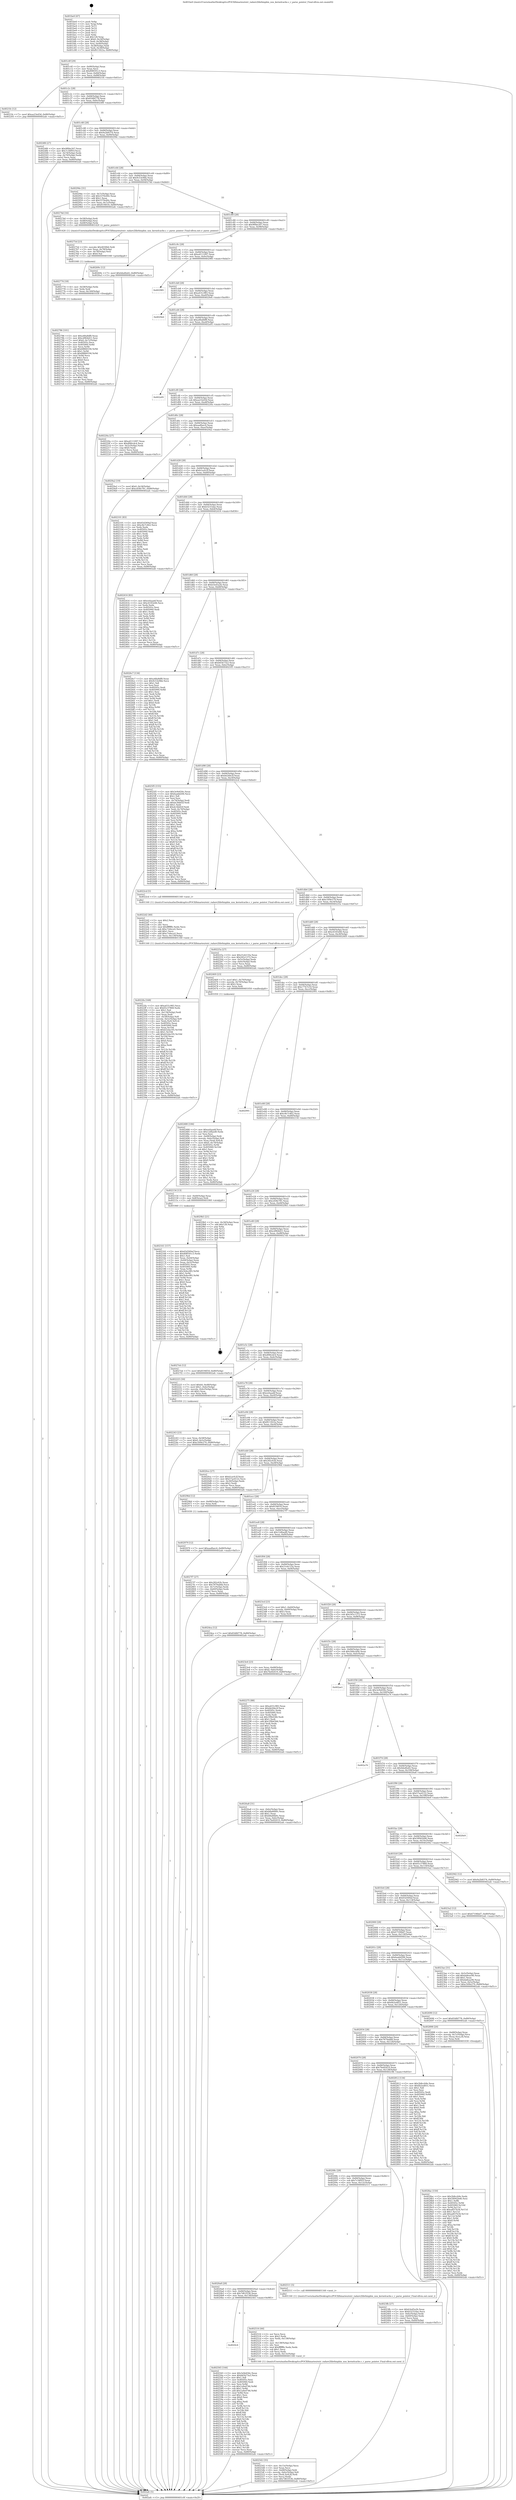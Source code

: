 digraph "0x401be0" {
  label = "0x401be0 (/mnt/c/Users/mathe/Desktop/tcc/POCII/binaries/extr_radare2librbinpbin_xnu_kernelcache.c_r_parse_pointer_Final-ollvm.out::main(0))"
  labelloc = "t"
  node[shape=record]

  Entry [label="",width=0.3,height=0.3,shape=circle,fillcolor=black,style=filled]
  "0x401c0f" [label="{
     0x401c0f [29]\l
     | [instrs]\l
     &nbsp;&nbsp;0x401c0f \<+3\>: mov -0x80(%rbp),%eax\l
     &nbsp;&nbsp;0x401c12 \<+2\>: mov %eax,%ecx\l
     &nbsp;&nbsp;0x401c14 \<+6\>: sub $0x808591c3,%ecx\l
     &nbsp;&nbsp;0x401c1a \<+6\>: mov %eax,-0x84(%rbp)\l
     &nbsp;&nbsp;0x401c20 \<+6\>: mov %ecx,-0x88(%rbp)\l
     &nbsp;&nbsp;0x401c26 \<+6\>: je 00000000004021fe \<main+0x61e\>\l
  }"]
  "0x4021fe" [label="{
     0x4021fe [12]\l
     | [instrs]\l
     &nbsp;&nbsp;0x4021fe \<+7\>: movl $0xaa23ed3d,-0x80(%rbp)\l
     &nbsp;&nbsp;0x402205 \<+5\>: jmp 0000000000402afc \<main+0xf1c\>\l
  }"]
  "0x401c2c" [label="{
     0x401c2c [28]\l
     | [instrs]\l
     &nbsp;&nbsp;0x401c2c \<+5\>: jmp 0000000000401c31 \<main+0x51\>\l
     &nbsp;&nbsp;0x401c31 \<+6\>: mov -0x84(%rbp),%eax\l
     &nbsp;&nbsp;0x401c37 \<+5\>: sub $0x83dfd778,%eax\l
     &nbsp;&nbsp;0x401c3c \<+6\>: mov %eax,-0x8c(%rbp)\l
     &nbsp;&nbsp;0x401c42 \<+6\>: je 00000000004024f6 \<main+0x916\>\l
  }"]
  Exit [label="",width=0.3,height=0.3,shape=circle,fillcolor=black,style=filled,peripheries=2]
  "0x4024f6" [label="{
     0x4024f6 [27]\l
     | [instrs]\l
     &nbsp;&nbsp;0x4024f6 \<+5\>: mov $0x9f0be267,%eax\l
     &nbsp;&nbsp;0x4024fb \<+5\>: mov $0x7c34f91f,%ecx\l
     &nbsp;&nbsp;0x402500 \<+3\>: mov -0x74(%rbp),%edx\l
     &nbsp;&nbsp;0x402503 \<+3\>: cmp -0x70(%rbp),%edx\l
     &nbsp;&nbsp;0x402506 \<+3\>: cmovl %ecx,%eax\l
     &nbsp;&nbsp;0x402509 \<+3\>: mov %eax,-0x80(%rbp)\l
     &nbsp;&nbsp;0x40250c \<+5\>: jmp 0000000000402afc \<main+0xf1c\>\l
  }"]
  "0x401c48" [label="{
     0x401c48 [28]\l
     | [instrs]\l
     &nbsp;&nbsp;0x401c48 \<+5\>: jmp 0000000000401c4d \<main+0x6d\>\l
     &nbsp;&nbsp;0x401c4d \<+6\>: mov -0x84(%rbp),%eax\l
     &nbsp;&nbsp;0x401c53 \<+5\>: sub $0x9a2b8374,%eax\l
     &nbsp;&nbsp;0x401c58 \<+6\>: mov %eax,-0x90(%rbp)\l
     &nbsp;&nbsp;0x401c5e \<+6\>: je 000000000040294e \<main+0xd6e\>\l
  }"]
  "0x402979" [label="{
     0x402979 [12]\l
     | [instrs]\l
     &nbsp;&nbsp;0x402979 \<+7\>: movl $0xaadfaec4,-0x80(%rbp)\l
     &nbsp;&nbsp;0x402980 \<+5\>: jmp 0000000000402afc \<main+0xf1c\>\l
  }"]
  "0x40294e" [label="{
     0x40294e [31]\l
     | [instrs]\l
     &nbsp;&nbsp;0x40294e \<+3\>: mov -0x7c(%rbp),%eax\l
     &nbsp;&nbsp;0x402951 \<+5\>: add $0x5370e40c,%eax\l
     &nbsp;&nbsp;0x402956 \<+3\>: add $0x1,%eax\l
     &nbsp;&nbsp;0x402959 \<+5\>: sub $0x5370e40c,%eax\l
     &nbsp;&nbsp;0x40295e \<+3\>: mov %eax,-0x7c(%rbp)\l
     &nbsp;&nbsp;0x402961 \<+7\>: movl $0x8194f18,-0x80(%rbp)\l
     &nbsp;&nbsp;0x402968 \<+5\>: jmp 0000000000402afc \<main+0xf1c\>\l
  }"]
  "0x401c64" [label="{
     0x401c64 [28]\l
     | [instrs]\l
     &nbsp;&nbsp;0x401c64 \<+5\>: jmp 0000000000401c69 \<main+0x89\>\l
     &nbsp;&nbsp;0x401c69 \<+6\>: mov -0x84(%rbp),%eax\l
     &nbsp;&nbsp;0x401c6f \<+5\>: sub $0x9c53e9bb,%eax\l
     &nbsp;&nbsp;0x401c74 \<+6\>: mov %eax,-0x94(%rbp)\l
     &nbsp;&nbsp;0x401c7a \<+6\>: je 000000000040274d \<main+0xb6d\>\l
  }"]
  "0x4028ac" [label="{
     0x4028ac [150]\l
     | [instrs]\l
     &nbsp;&nbsp;0x4028ac \<+5\>: mov $0x2b8ccb9e,%edx\l
     &nbsp;&nbsp;0x4028b1 \<+5\>: mov $0x58942b46,%esi\l
     &nbsp;&nbsp;0x4028b6 \<+3\>: mov $0x1,%r8b\l
     &nbsp;&nbsp;0x4028b9 \<+8\>: mov 0x40505c,%r9d\l
     &nbsp;&nbsp;0x4028c1 \<+8\>: mov 0x405060,%r10d\l
     &nbsp;&nbsp;0x4028c9 \<+3\>: mov %r9d,%r11d\l
     &nbsp;&nbsp;0x4028cc \<+7\>: sub $0xadf37b34,%r11d\l
     &nbsp;&nbsp;0x4028d3 \<+4\>: sub $0x1,%r11d\l
     &nbsp;&nbsp;0x4028d7 \<+7\>: add $0xadf37b34,%r11d\l
     &nbsp;&nbsp;0x4028de \<+4\>: imul %r11d,%r9d\l
     &nbsp;&nbsp;0x4028e2 \<+4\>: and $0x1,%r9d\l
     &nbsp;&nbsp;0x4028e6 \<+4\>: cmp $0x0,%r9d\l
     &nbsp;&nbsp;0x4028ea \<+3\>: sete %bl\l
     &nbsp;&nbsp;0x4028ed \<+4\>: cmp $0xa,%r10d\l
     &nbsp;&nbsp;0x4028f1 \<+4\>: setl %r14b\l
     &nbsp;&nbsp;0x4028f5 \<+3\>: mov %bl,%r15b\l
     &nbsp;&nbsp;0x4028f8 \<+4\>: xor $0xff,%r15b\l
     &nbsp;&nbsp;0x4028fc \<+3\>: mov %r14b,%r12b\l
     &nbsp;&nbsp;0x4028ff \<+4\>: xor $0xff,%r12b\l
     &nbsp;&nbsp;0x402903 \<+4\>: xor $0x0,%r8b\l
     &nbsp;&nbsp;0x402907 \<+3\>: mov %r15b,%r13b\l
     &nbsp;&nbsp;0x40290a \<+4\>: and $0x0,%r13b\l
     &nbsp;&nbsp;0x40290e \<+3\>: and %r8b,%bl\l
     &nbsp;&nbsp;0x402911 \<+3\>: mov %r12b,%al\l
     &nbsp;&nbsp;0x402914 \<+2\>: and $0x0,%al\l
     &nbsp;&nbsp;0x402916 \<+3\>: and %r8b,%r14b\l
     &nbsp;&nbsp;0x402919 \<+3\>: or %bl,%r13b\l
     &nbsp;&nbsp;0x40291c \<+3\>: or %r14b,%al\l
     &nbsp;&nbsp;0x40291f \<+3\>: xor %al,%r13b\l
     &nbsp;&nbsp;0x402922 \<+3\>: or %r12b,%r15b\l
     &nbsp;&nbsp;0x402925 \<+4\>: xor $0xff,%r15b\l
     &nbsp;&nbsp;0x402929 \<+4\>: or $0x0,%r8b\l
     &nbsp;&nbsp;0x40292d \<+3\>: and %r8b,%r15b\l
     &nbsp;&nbsp;0x402930 \<+3\>: or %r15b,%r13b\l
     &nbsp;&nbsp;0x402933 \<+4\>: test $0x1,%r13b\l
     &nbsp;&nbsp;0x402937 \<+3\>: cmovne %esi,%edx\l
     &nbsp;&nbsp;0x40293a \<+3\>: mov %edx,-0x80(%rbp)\l
     &nbsp;&nbsp;0x40293d \<+5\>: jmp 0000000000402afc \<main+0xf1c\>\l
  }"]
  "0x40274d" [label="{
     0x40274d [16]\l
     | [instrs]\l
     &nbsp;&nbsp;0x40274d \<+4\>: mov -0x58(%rbp),%rdi\l
     &nbsp;&nbsp;0x402751 \<+3\>: mov -0x48(%rbp),%esi\l
     &nbsp;&nbsp;0x402754 \<+4\>: mov -0x68(%rbp),%rdx\l
     &nbsp;&nbsp;0x402758 \<+5\>: call 0000000000401420 \<r_parse_pointer\>\l
     | [calls]\l
     &nbsp;&nbsp;0x401420 \{1\} (/mnt/c/Users/mathe/Desktop/tcc/POCII/binaries/extr_radare2librbinpbin_xnu_kernelcache.c_r_parse_pointer_Final-ollvm.out::r_parse_pointer)\l
  }"]
  "0x401c80" [label="{
     0x401c80 [28]\l
     | [instrs]\l
     &nbsp;&nbsp;0x401c80 \<+5\>: jmp 0000000000401c85 \<main+0xa5\>\l
     &nbsp;&nbsp;0x401c85 \<+6\>: mov -0x84(%rbp),%eax\l
     &nbsp;&nbsp;0x401c8b \<+5\>: sub $0x9f0be267,%eax\l
     &nbsp;&nbsp;0x401c90 \<+6\>: mov %eax,-0x98(%rbp)\l
     &nbsp;&nbsp;0x401c96 \<+6\>: je 000000000040269c \<main+0xabc\>\l
  }"]
  "0x402786" [label="{
     0x402786 [101]\l
     | [instrs]\l
     &nbsp;&nbsp;0x402786 \<+5\>: mov $0xa48a8df8,%eax\l
     &nbsp;&nbsp;0x40278b \<+5\>: mov $0xcd964d21,%esi\l
     &nbsp;&nbsp;0x402790 \<+7\>: movl $0x0,-0x7c(%rbp)\l
     &nbsp;&nbsp;0x402797 \<+7\>: mov 0x40505c,%ecx\l
     &nbsp;&nbsp;0x40279e \<+8\>: mov 0x405060,%r8d\l
     &nbsp;&nbsp;0x4027a6 \<+3\>: mov %ecx,%r9d\l
     &nbsp;&nbsp;0x4027a9 \<+7\>: add $0x68860194,%r9d\l
     &nbsp;&nbsp;0x4027b0 \<+4\>: sub $0x1,%r9d\l
     &nbsp;&nbsp;0x4027b4 \<+7\>: sub $0x68860194,%r9d\l
     &nbsp;&nbsp;0x4027bb \<+4\>: imul %r9d,%ecx\l
     &nbsp;&nbsp;0x4027bf \<+3\>: and $0x1,%ecx\l
     &nbsp;&nbsp;0x4027c2 \<+3\>: cmp $0x0,%ecx\l
     &nbsp;&nbsp;0x4027c5 \<+4\>: sete %r10b\l
     &nbsp;&nbsp;0x4027c9 \<+4\>: cmp $0xa,%r8d\l
     &nbsp;&nbsp;0x4027cd \<+4\>: setl %r11b\l
     &nbsp;&nbsp;0x4027d1 \<+3\>: mov %r10b,%bl\l
     &nbsp;&nbsp;0x4027d4 \<+3\>: and %r11b,%bl\l
     &nbsp;&nbsp;0x4027d7 \<+3\>: xor %r11b,%r10b\l
     &nbsp;&nbsp;0x4027da \<+3\>: or %r10b,%bl\l
     &nbsp;&nbsp;0x4027dd \<+3\>: test $0x1,%bl\l
     &nbsp;&nbsp;0x4027e0 \<+3\>: cmovne %esi,%eax\l
     &nbsp;&nbsp;0x4027e3 \<+3\>: mov %eax,-0x80(%rbp)\l
     &nbsp;&nbsp;0x4027e6 \<+5\>: jmp 0000000000402afc \<main+0xf1c\>\l
  }"]
  "0x40269c" [label="{
     0x40269c [12]\l
     | [instrs]\l
     &nbsp;&nbsp;0x40269c \<+7\>: movl $0x4da4fa42,-0x80(%rbp)\l
     &nbsp;&nbsp;0x4026a3 \<+5\>: jmp 0000000000402afc \<main+0xf1c\>\l
  }"]
  "0x401c9c" [label="{
     0x401c9c [28]\l
     | [instrs]\l
     &nbsp;&nbsp;0x401c9c \<+5\>: jmp 0000000000401ca1 \<main+0xc1\>\l
     &nbsp;&nbsp;0x401ca1 \<+6\>: mov -0x84(%rbp),%eax\l
     &nbsp;&nbsp;0x401ca7 \<+5\>: sub $0xa4111097,%eax\l
     &nbsp;&nbsp;0x401cac \<+6\>: mov %eax,-0x9c(%rbp)\l
     &nbsp;&nbsp;0x401cb2 \<+6\>: je 0000000000402985 \<main+0xda5\>\l
  }"]
  "0x402774" [label="{
     0x402774 [18]\l
     | [instrs]\l
     &nbsp;&nbsp;0x402774 \<+4\>: mov -0x58(%rbp),%rdx\l
     &nbsp;&nbsp;0x402778 \<+3\>: mov %rdx,%rdi\l
     &nbsp;&nbsp;0x40277b \<+6\>: mov %eax,-0x140(%rbp)\l
     &nbsp;&nbsp;0x402781 \<+5\>: call 0000000000401030 \<free@plt\>\l
     | [calls]\l
     &nbsp;&nbsp;0x401030 \{1\} (unknown)\l
  }"]
  "0x402985" [label="{
     0x402985\l
  }", style=dashed]
  "0x401cb8" [label="{
     0x401cb8 [28]\l
     | [instrs]\l
     &nbsp;&nbsp;0x401cb8 \<+5\>: jmp 0000000000401cbd \<main+0xdd\>\l
     &nbsp;&nbsp;0x401cbd \<+6\>: mov -0x84(%rbp),%eax\l
     &nbsp;&nbsp;0x401cc3 \<+5\>: sub $0xa431c983,%eax\l
     &nbsp;&nbsp;0x401cc8 \<+6\>: mov %eax,-0xa0(%rbp)\l
     &nbsp;&nbsp;0x401cce \<+6\>: je 00000000004029e6 \<main+0xe06\>\l
  }"]
  "0x40275d" [label="{
     0x40275d [23]\l
     | [instrs]\l
     &nbsp;&nbsp;0x40275d \<+10\>: movabs $0x4030b6,%rdi\l
     &nbsp;&nbsp;0x402767 \<+3\>: mov %eax,-0x78(%rbp)\l
     &nbsp;&nbsp;0x40276a \<+3\>: mov -0x78(%rbp),%esi\l
     &nbsp;&nbsp;0x40276d \<+2\>: mov $0x0,%al\l
     &nbsp;&nbsp;0x40276f \<+5\>: call 0000000000401040 \<printf@plt\>\l
     | [calls]\l
     &nbsp;&nbsp;0x401040 \{1\} (unknown)\l
  }"]
  "0x4029e6" [label="{
     0x4029e6\l
  }", style=dashed]
  "0x401cd4" [label="{
     0x401cd4 [28]\l
     | [instrs]\l
     &nbsp;&nbsp;0x401cd4 \<+5\>: jmp 0000000000401cd9 \<main+0xf9\>\l
     &nbsp;&nbsp;0x401cd9 \<+6\>: mov -0x84(%rbp),%eax\l
     &nbsp;&nbsp;0x401cdf \<+5\>: sub $0xa48a8df8,%eax\l
     &nbsp;&nbsp;0x401ce4 \<+6\>: mov %eax,-0xa4(%rbp)\l
     &nbsp;&nbsp;0x401cea \<+6\>: je 0000000000402a95 \<main+0xeb5\>\l
  }"]
  "0x4020c4" [label="{
     0x4020c4\l
  }", style=dashed]
  "0x402a95" [label="{
     0x402a95\l
  }", style=dashed]
  "0x401cf0" [label="{
     0x401cf0 [28]\l
     | [instrs]\l
     &nbsp;&nbsp;0x401cf0 \<+5\>: jmp 0000000000401cf5 \<main+0x115\>\l
     &nbsp;&nbsp;0x401cf5 \<+6\>: mov -0x84(%rbp),%eax\l
     &nbsp;&nbsp;0x401cfb \<+5\>: sub $0xaa23ed3d,%eax\l
     &nbsp;&nbsp;0x401d00 \<+6\>: mov %eax,-0xa8(%rbp)\l
     &nbsp;&nbsp;0x401d06 \<+6\>: je 000000000040220a \<main+0x62a\>\l
  }"]
  "0x402565" [label="{
     0x402565 [144]\l
     | [instrs]\l
     &nbsp;&nbsp;0x402565 \<+5\>: mov $0x3e9e656c,%eax\l
     &nbsp;&nbsp;0x40256a \<+5\>: mov $0xb65b73a3,%ecx\l
     &nbsp;&nbsp;0x40256f \<+2\>: mov $0x1,%dl\l
     &nbsp;&nbsp;0x402571 \<+7\>: mov 0x40505c,%esi\l
     &nbsp;&nbsp;0x402578 \<+7\>: mov 0x405060,%edi\l
     &nbsp;&nbsp;0x40257f \<+3\>: mov %esi,%r8d\l
     &nbsp;&nbsp;0x402582 \<+7\>: sub $0x1a9ed746,%r8d\l
     &nbsp;&nbsp;0x402589 \<+4\>: sub $0x1,%r8d\l
     &nbsp;&nbsp;0x40258d \<+7\>: add $0x1a9ed746,%r8d\l
     &nbsp;&nbsp;0x402594 \<+4\>: imul %r8d,%esi\l
     &nbsp;&nbsp;0x402598 \<+3\>: and $0x1,%esi\l
     &nbsp;&nbsp;0x40259b \<+3\>: cmp $0x0,%esi\l
     &nbsp;&nbsp;0x40259e \<+4\>: sete %r9b\l
     &nbsp;&nbsp;0x4025a2 \<+3\>: cmp $0xa,%edi\l
     &nbsp;&nbsp;0x4025a5 \<+4\>: setl %r10b\l
     &nbsp;&nbsp;0x4025a9 \<+3\>: mov %r9b,%r11b\l
     &nbsp;&nbsp;0x4025ac \<+4\>: xor $0xff,%r11b\l
     &nbsp;&nbsp;0x4025b0 \<+3\>: mov %r10b,%bl\l
     &nbsp;&nbsp;0x4025b3 \<+3\>: xor $0xff,%bl\l
     &nbsp;&nbsp;0x4025b6 \<+3\>: xor $0x0,%dl\l
     &nbsp;&nbsp;0x4025b9 \<+3\>: mov %r11b,%r14b\l
     &nbsp;&nbsp;0x4025bc \<+4\>: and $0x0,%r14b\l
     &nbsp;&nbsp;0x4025c0 \<+3\>: and %dl,%r9b\l
     &nbsp;&nbsp;0x4025c3 \<+3\>: mov %bl,%r15b\l
     &nbsp;&nbsp;0x4025c6 \<+4\>: and $0x0,%r15b\l
     &nbsp;&nbsp;0x4025ca \<+3\>: and %dl,%r10b\l
     &nbsp;&nbsp;0x4025cd \<+3\>: or %r9b,%r14b\l
     &nbsp;&nbsp;0x4025d0 \<+3\>: or %r10b,%r15b\l
     &nbsp;&nbsp;0x4025d3 \<+3\>: xor %r15b,%r14b\l
     &nbsp;&nbsp;0x4025d6 \<+3\>: or %bl,%r11b\l
     &nbsp;&nbsp;0x4025d9 \<+4\>: xor $0xff,%r11b\l
     &nbsp;&nbsp;0x4025dd \<+3\>: or $0x0,%dl\l
     &nbsp;&nbsp;0x4025e0 \<+3\>: and %dl,%r11b\l
     &nbsp;&nbsp;0x4025e3 \<+3\>: or %r11b,%r14b\l
     &nbsp;&nbsp;0x4025e6 \<+4\>: test $0x1,%r14b\l
     &nbsp;&nbsp;0x4025ea \<+3\>: cmovne %ecx,%eax\l
     &nbsp;&nbsp;0x4025ed \<+3\>: mov %eax,-0x80(%rbp)\l
     &nbsp;&nbsp;0x4025f0 \<+5\>: jmp 0000000000402afc \<main+0xf1c\>\l
  }"]
  "0x40220a" [label="{
     0x40220a [27]\l
     | [instrs]\l
     &nbsp;&nbsp;0x40220a \<+5\>: mov $0xa4111097,%eax\l
     &nbsp;&nbsp;0x40220f \<+5\>: mov $0xdf46cdc4,%ecx\l
     &nbsp;&nbsp;0x402214 \<+3\>: mov -0x2c(%rbp),%edx\l
     &nbsp;&nbsp;0x402217 \<+3\>: cmp $0x0,%edx\l
     &nbsp;&nbsp;0x40221a \<+3\>: cmove %ecx,%eax\l
     &nbsp;&nbsp;0x40221d \<+3\>: mov %eax,-0x80(%rbp)\l
     &nbsp;&nbsp;0x402220 \<+5\>: jmp 0000000000402afc \<main+0xf1c\>\l
  }"]
  "0x401d0c" [label="{
     0x401d0c [28]\l
     | [instrs]\l
     &nbsp;&nbsp;0x401d0c \<+5\>: jmp 0000000000401d11 \<main+0x131\>\l
     &nbsp;&nbsp;0x401d11 \<+6\>: mov -0x84(%rbp),%eax\l
     &nbsp;&nbsp;0x401d17 \<+5\>: sub $0xaadfaec4,%eax\l
     &nbsp;&nbsp;0x401d1c \<+6\>: mov %eax,-0xac(%rbp)\l
     &nbsp;&nbsp;0x401d22 \<+6\>: je 00000000004029a2 \<main+0xdc2\>\l
  }"]
  "0x402542" [label="{
     0x402542 [35]\l
     | [instrs]\l
     &nbsp;&nbsp;0x402542 \<+6\>: mov -0x13c(%rbp),%ecx\l
     &nbsp;&nbsp;0x402548 \<+3\>: imul %eax,%ecx\l
     &nbsp;&nbsp;0x40254b \<+4\>: mov -0x68(%rbp),%rdi\l
     &nbsp;&nbsp;0x40254f \<+4\>: movslq -0x6c(%rbp),%r8\l
     &nbsp;&nbsp;0x402553 \<+4\>: mov (%rdi,%r8,8),%rdi\l
     &nbsp;&nbsp;0x402557 \<+2\>: mov %ecx,(%rdi)\l
     &nbsp;&nbsp;0x402559 \<+7\>: movl $0x7d61f536,-0x80(%rbp)\l
     &nbsp;&nbsp;0x402560 \<+5\>: jmp 0000000000402afc \<main+0xf1c\>\l
  }"]
  "0x4029a2" [label="{
     0x4029a2 [19]\l
     | [instrs]\l
     &nbsp;&nbsp;0x4029a2 \<+7\>: movl $0x0,-0x34(%rbp)\l
     &nbsp;&nbsp;0x4029a9 \<+7\>: movl $0xcd58e781,-0x80(%rbp)\l
     &nbsp;&nbsp;0x4029b0 \<+5\>: jmp 0000000000402afc \<main+0xf1c\>\l
  }"]
  "0x401d28" [label="{
     0x401d28 [28]\l
     | [instrs]\l
     &nbsp;&nbsp;0x401d28 \<+5\>: jmp 0000000000401d2d \<main+0x14d\>\l
     &nbsp;&nbsp;0x401d2d \<+6\>: mov -0x84(%rbp),%eax\l
     &nbsp;&nbsp;0x401d33 \<+5\>: sub $0xb1acfc2f,%eax\l
     &nbsp;&nbsp;0x401d38 \<+6\>: mov %eax,-0xb0(%rbp)\l
     &nbsp;&nbsp;0x401d3e \<+6\>: je 0000000000402101 \<main+0x521\>\l
  }"]
  "0x402516" [label="{
     0x402516 [44]\l
     | [instrs]\l
     &nbsp;&nbsp;0x402516 \<+2\>: xor %ecx,%ecx\l
     &nbsp;&nbsp;0x402518 \<+5\>: mov $0x2,%edx\l
     &nbsp;&nbsp;0x40251d \<+6\>: mov %edx,-0x138(%rbp)\l
     &nbsp;&nbsp;0x402523 \<+1\>: cltd\l
     &nbsp;&nbsp;0x402524 \<+6\>: mov -0x138(%rbp),%esi\l
     &nbsp;&nbsp;0x40252a \<+2\>: idiv %esi\l
     &nbsp;&nbsp;0x40252c \<+6\>: imul $0xfffffffe,%edx,%edx\l
     &nbsp;&nbsp;0x402532 \<+3\>: sub $0x1,%ecx\l
     &nbsp;&nbsp;0x402535 \<+2\>: sub %ecx,%edx\l
     &nbsp;&nbsp;0x402537 \<+6\>: mov %edx,-0x13c(%rbp)\l
     &nbsp;&nbsp;0x40253d \<+5\>: call 0000000000401160 \<next_i\>\l
     | [calls]\l
     &nbsp;&nbsp;0x401160 \{1\} (/mnt/c/Users/mathe/Desktop/tcc/POCII/binaries/extr_radare2librbinpbin_xnu_kernelcache.c_r_parse_pointer_Final-ollvm.out::next_i)\l
  }"]
  "0x402101" [label="{
     0x402101 [83]\l
     | [instrs]\l
     &nbsp;&nbsp;0x402101 \<+5\>: mov $0x65d369af,%eax\l
     &nbsp;&nbsp;0x402106 \<+5\>: mov $0xc8e7c462,%ecx\l
     &nbsp;&nbsp;0x40210b \<+2\>: xor %edx,%edx\l
     &nbsp;&nbsp;0x40210d \<+7\>: mov 0x40505c,%esi\l
     &nbsp;&nbsp;0x402114 \<+7\>: mov 0x405060,%edi\l
     &nbsp;&nbsp;0x40211b \<+3\>: sub $0x1,%edx\l
     &nbsp;&nbsp;0x40211e \<+3\>: mov %esi,%r8d\l
     &nbsp;&nbsp;0x402121 \<+3\>: add %edx,%r8d\l
     &nbsp;&nbsp;0x402124 \<+4\>: imul %r8d,%esi\l
     &nbsp;&nbsp;0x402128 \<+3\>: and $0x1,%esi\l
     &nbsp;&nbsp;0x40212b \<+3\>: cmp $0x0,%esi\l
     &nbsp;&nbsp;0x40212e \<+4\>: sete %r9b\l
     &nbsp;&nbsp;0x402132 \<+3\>: cmp $0xa,%edi\l
     &nbsp;&nbsp;0x402135 \<+4\>: setl %r10b\l
     &nbsp;&nbsp;0x402139 \<+3\>: mov %r9b,%r11b\l
     &nbsp;&nbsp;0x40213c \<+3\>: and %r10b,%r11b\l
     &nbsp;&nbsp;0x40213f \<+3\>: xor %r10b,%r9b\l
     &nbsp;&nbsp;0x402142 \<+3\>: or %r9b,%r11b\l
     &nbsp;&nbsp;0x402145 \<+4\>: test $0x1,%r11b\l
     &nbsp;&nbsp;0x402149 \<+3\>: cmovne %ecx,%eax\l
     &nbsp;&nbsp;0x40214c \<+3\>: mov %eax,-0x80(%rbp)\l
     &nbsp;&nbsp;0x40214f \<+5\>: jmp 0000000000402afc \<main+0xf1c\>\l
  }"]
  "0x401d44" [label="{
     0x401d44 [28]\l
     | [instrs]\l
     &nbsp;&nbsp;0x401d44 \<+5\>: jmp 0000000000401d49 \<main+0x169\>\l
     &nbsp;&nbsp;0x401d49 \<+6\>: mov -0x84(%rbp),%eax\l
     &nbsp;&nbsp;0x401d4f \<+5\>: sub $0xb3231dae,%eax\l
     &nbsp;&nbsp;0x401d54 \<+6\>: mov %eax,-0xb4(%rbp)\l
     &nbsp;&nbsp;0x401d5a \<+6\>: je 0000000000402416 \<main+0x836\>\l
  }"]
  "0x4020a8" [label="{
     0x4020a8 [28]\l
     | [instrs]\l
     &nbsp;&nbsp;0x4020a8 \<+5\>: jmp 00000000004020ad \<main+0x4cd\>\l
     &nbsp;&nbsp;0x4020ad \<+6\>: mov -0x84(%rbp),%eax\l
     &nbsp;&nbsp;0x4020b3 \<+5\>: sub $0x7d61f536,%eax\l
     &nbsp;&nbsp;0x4020b8 \<+6\>: mov %eax,-0x130(%rbp)\l
     &nbsp;&nbsp;0x4020be \<+6\>: je 0000000000402565 \<main+0x985\>\l
  }"]
  "0x402416" [label="{
     0x402416 [83]\l
     | [instrs]\l
     &nbsp;&nbsp;0x402416 \<+5\>: mov $0xeefaaabf,%eax\l
     &nbsp;&nbsp;0x40241b \<+5\>: mov $0xc6183e66,%ecx\l
     &nbsp;&nbsp;0x402420 \<+2\>: xor %edx,%edx\l
     &nbsp;&nbsp;0x402422 \<+7\>: mov 0x40505c,%esi\l
     &nbsp;&nbsp;0x402429 \<+7\>: mov 0x405060,%edi\l
     &nbsp;&nbsp;0x402430 \<+3\>: sub $0x1,%edx\l
     &nbsp;&nbsp;0x402433 \<+3\>: mov %esi,%r8d\l
     &nbsp;&nbsp;0x402436 \<+3\>: add %edx,%r8d\l
     &nbsp;&nbsp;0x402439 \<+4\>: imul %r8d,%esi\l
     &nbsp;&nbsp;0x40243d \<+3\>: and $0x1,%esi\l
     &nbsp;&nbsp;0x402440 \<+3\>: cmp $0x0,%esi\l
     &nbsp;&nbsp;0x402443 \<+4\>: sete %r9b\l
     &nbsp;&nbsp;0x402447 \<+3\>: cmp $0xa,%edi\l
     &nbsp;&nbsp;0x40244a \<+4\>: setl %r10b\l
     &nbsp;&nbsp;0x40244e \<+3\>: mov %r9b,%r11b\l
     &nbsp;&nbsp;0x402451 \<+3\>: and %r10b,%r11b\l
     &nbsp;&nbsp;0x402454 \<+3\>: xor %r10b,%r9b\l
     &nbsp;&nbsp;0x402457 \<+3\>: or %r9b,%r11b\l
     &nbsp;&nbsp;0x40245a \<+4\>: test $0x1,%r11b\l
     &nbsp;&nbsp;0x40245e \<+3\>: cmovne %ecx,%eax\l
     &nbsp;&nbsp;0x402461 \<+3\>: mov %eax,-0x80(%rbp)\l
     &nbsp;&nbsp;0x402464 \<+5\>: jmp 0000000000402afc \<main+0xf1c\>\l
  }"]
  "0x401d60" [label="{
     0x401d60 [28]\l
     | [instrs]\l
     &nbsp;&nbsp;0x401d60 \<+5\>: jmp 0000000000401d65 \<main+0x185\>\l
     &nbsp;&nbsp;0x401d65 \<+6\>: mov -0x84(%rbp),%eax\l
     &nbsp;&nbsp;0x401d6b \<+5\>: sub $0xb3ed5a2b,%eax\l
     &nbsp;&nbsp;0x401d70 \<+6\>: mov %eax,-0xb8(%rbp)\l
     &nbsp;&nbsp;0x401d76 \<+6\>: je 00000000004026c7 \<main+0xae7\>\l
  }"]
  "0x402511" [label="{
     0x402511 [5]\l
     | [instrs]\l
     &nbsp;&nbsp;0x402511 \<+5\>: call 0000000000401160 \<next_i\>\l
     | [calls]\l
     &nbsp;&nbsp;0x401160 \{1\} (/mnt/c/Users/mathe/Desktop/tcc/POCII/binaries/extr_radare2librbinpbin_xnu_kernelcache.c_r_parse_pointer_Final-ollvm.out::next_i)\l
  }"]
  "0x4026c7" [label="{
     0x4026c7 [134]\l
     | [instrs]\l
     &nbsp;&nbsp;0x4026c7 \<+5\>: mov $0xa48a8df8,%eax\l
     &nbsp;&nbsp;0x4026cc \<+5\>: mov $0x9c53e9bb,%ecx\l
     &nbsp;&nbsp;0x4026d1 \<+2\>: mov $0x1,%dl\l
     &nbsp;&nbsp;0x4026d3 \<+2\>: xor %esi,%esi\l
     &nbsp;&nbsp;0x4026d5 \<+7\>: mov 0x40505c,%edi\l
     &nbsp;&nbsp;0x4026dc \<+8\>: mov 0x405060,%r8d\l
     &nbsp;&nbsp;0x4026e4 \<+3\>: sub $0x1,%esi\l
     &nbsp;&nbsp;0x4026e7 \<+3\>: mov %edi,%r9d\l
     &nbsp;&nbsp;0x4026ea \<+3\>: add %esi,%r9d\l
     &nbsp;&nbsp;0x4026ed \<+4\>: imul %r9d,%edi\l
     &nbsp;&nbsp;0x4026f1 \<+3\>: and $0x1,%edi\l
     &nbsp;&nbsp;0x4026f4 \<+3\>: cmp $0x0,%edi\l
     &nbsp;&nbsp;0x4026f7 \<+4\>: sete %r10b\l
     &nbsp;&nbsp;0x4026fb \<+4\>: cmp $0xa,%r8d\l
     &nbsp;&nbsp;0x4026ff \<+4\>: setl %r11b\l
     &nbsp;&nbsp;0x402703 \<+3\>: mov %r10b,%bl\l
     &nbsp;&nbsp;0x402706 \<+3\>: xor $0xff,%bl\l
     &nbsp;&nbsp;0x402709 \<+3\>: mov %r11b,%r14b\l
     &nbsp;&nbsp;0x40270c \<+4\>: xor $0xff,%r14b\l
     &nbsp;&nbsp;0x402710 \<+3\>: xor $0x1,%dl\l
     &nbsp;&nbsp;0x402713 \<+3\>: mov %bl,%r15b\l
     &nbsp;&nbsp;0x402716 \<+4\>: and $0xff,%r15b\l
     &nbsp;&nbsp;0x40271a \<+3\>: and %dl,%r10b\l
     &nbsp;&nbsp;0x40271d \<+3\>: mov %r14b,%r12b\l
     &nbsp;&nbsp;0x402720 \<+4\>: and $0xff,%r12b\l
     &nbsp;&nbsp;0x402724 \<+3\>: and %dl,%r11b\l
     &nbsp;&nbsp;0x402727 \<+3\>: or %r10b,%r15b\l
     &nbsp;&nbsp;0x40272a \<+3\>: or %r11b,%r12b\l
     &nbsp;&nbsp;0x40272d \<+3\>: xor %r12b,%r15b\l
     &nbsp;&nbsp;0x402730 \<+3\>: or %r14b,%bl\l
     &nbsp;&nbsp;0x402733 \<+3\>: xor $0xff,%bl\l
     &nbsp;&nbsp;0x402736 \<+3\>: or $0x1,%dl\l
     &nbsp;&nbsp;0x402739 \<+2\>: and %dl,%bl\l
     &nbsp;&nbsp;0x40273b \<+3\>: or %bl,%r15b\l
     &nbsp;&nbsp;0x40273e \<+4\>: test $0x1,%r15b\l
     &nbsp;&nbsp;0x402742 \<+3\>: cmovne %ecx,%eax\l
     &nbsp;&nbsp;0x402745 \<+3\>: mov %eax,-0x80(%rbp)\l
     &nbsp;&nbsp;0x402748 \<+5\>: jmp 0000000000402afc \<main+0xf1c\>\l
  }"]
  "0x401d7c" [label="{
     0x401d7c [28]\l
     | [instrs]\l
     &nbsp;&nbsp;0x401d7c \<+5\>: jmp 0000000000401d81 \<main+0x1a1\>\l
     &nbsp;&nbsp;0x401d81 \<+6\>: mov -0x84(%rbp),%eax\l
     &nbsp;&nbsp;0x401d87 \<+5\>: sub $0xb65b73a3,%eax\l
     &nbsp;&nbsp;0x401d8c \<+6\>: mov %eax,-0xbc(%rbp)\l
     &nbsp;&nbsp;0x401d92 \<+6\>: je 00000000004025f5 \<main+0xa15\>\l
  }"]
  "0x402480" [label="{
     0x402480 [106]\l
     | [instrs]\l
     &nbsp;&nbsp;0x402480 \<+5\>: mov $0xeefaaabf,%ecx\l
     &nbsp;&nbsp;0x402485 \<+5\>: mov $0x12dfaed0,%edx\l
     &nbsp;&nbsp;0x40248a \<+2\>: xor %esi,%esi\l
     &nbsp;&nbsp;0x40248c \<+4\>: mov -0x68(%rbp),%rdi\l
     &nbsp;&nbsp;0x402490 \<+4\>: movslq -0x6c(%rbp),%r8\l
     &nbsp;&nbsp;0x402494 \<+4\>: mov %rax,(%rdi,%r8,8)\l
     &nbsp;&nbsp;0x402498 \<+7\>: movl $0x0,-0x74(%rbp)\l
     &nbsp;&nbsp;0x40249f \<+8\>: mov 0x40505c,%r9d\l
     &nbsp;&nbsp;0x4024a7 \<+8\>: mov 0x405060,%r10d\l
     &nbsp;&nbsp;0x4024af \<+3\>: sub $0x1,%esi\l
     &nbsp;&nbsp;0x4024b2 \<+3\>: mov %r9d,%r11d\l
     &nbsp;&nbsp;0x4024b5 \<+3\>: add %esi,%r11d\l
     &nbsp;&nbsp;0x4024b8 \<+4\>: imul %r11d,%r9d\l
     &nbsp;&nbsp;0x4024bc \<+4\>: and $0x1,%r9d\l
     &nbsp;&nbsp;0x4024c0 \<+4\>: cmp $0x0,%r9d\l
     &nbsp;&nbsp;0x4024c4 \<+3\>: sete %bl\l
     &nbsp;&nbsp;0x4024c7 \<+4\>: cmp $0xa,%r10d\l
     &nbsp;&nbsp;0x4024cb \<+4\>: setl %r14b\l
     &nbsp;&nbsp;0x4024cf \<+3\>: mov %bl,%r15b\l
     &nbsp;&nbsp;0x4024d2 \<+3\>: and %r14b,%r15b\l
     &nbsp;&nbsp;0x4024d5 \<+3\>: xor %r14b,%bl\l
     &nbsp;&nbsp;0x4024d8 \<+3\>: or %bl,%r15b\l
     &nbsp;&nbsp;0x4024db \<+4\>: test $0x1,%r15b\l
     &nbsp;&nbsp;0x4024df \<+3\>: cmovne %edx,%ecx\l
     &nbsp;&nbsp;0x4024e2 \<+3\>: mov %ecx,-0x80(%rbp)\l
     &nbsp;&nbsp;0x4024e5 \<+5\>: jmp 0000000000402afc \<main+0xf1c\>\l
  }"]
  "0x4025f5" [label="{
     0x4025f5 [155]\l
     | [instrs]\l
     &nbsp;&nbsp;0x4025f5 \<+5\>: mov $0x3e9e656c,%eax\l
     &nbsp;&nbsp;0x4025fa \<+5\>: mov $0x6aa6d206,%ecx\l
     &nbsp;&nbsp;0x4025ff \<+2\>: mov $0x1,%dl\l
     &nbsp;&nbsp;0x402601 \<+2\>: xor %esi,%esi\l
     &nbsp;&nbsp;0x402603 \<+3\>: mov -0x74(%rbp),%edi\l
     &nbsp;&nbsp;0x402606 \<+6\>: sub $0xdc3bb02f,%edi\l
     &nbsp;&nbsp;0x40260c \<+3\>: add $0x1,%edi\l
     &nbsp;&nbsp;0x40260f \<+6\>: add $0xdc3bb02f,%edi\l
     &nbsp;&nbsp;0x402615 \<+3\>: mov %edi,-0x74(%rbp)\l
     &nbsp;&nbsp;0x402618 \<+7\>: mov 0x40505c,%edi\l
     &nbsp;&nbsp;0x40261f \<+8\>: mov 0x405060,%r8d\l
     &nbsp;&nbsp;0x402627 \<+3\>: sub $0x1,%esi\l
     &nbsp;&nbsp;0x40262a \<+3\>: mov %edi,%r9d\l
     &nbsp;&nbsp;0x40262d \<+3\>: add %esi,%r9d\l
     &nbsp;&nbsp;0x402630 \<+4\>: imul %r9d,%edi\l
     &nbsp;&nbsp;0x402634 \<+3\>: and $0x1,%edi\l
     &nbsp;&nbsp;0x402637 \<+3\>: cmp $0x0,%edi\l
     &nbsp;&nbsp;0x40263a \<+4\>: sete %r10b\l
     &nbsp;&nbsp;0x40263e \<+4\>: cmp $0xa,%r8d\l
     &nbsp;&nbsp;0x402642 \<+4\>: setl %r11b\l
     &nbsp;&nbsp;0x402646 \<+3\>: mov %r10b,%bl\l
     &nbsp;&nbsp;0x402649 \<+3\>: xor $0xff,%bl\l
     &nbsp;&nbsp;0x40264c \<+3\>: mov %r11b,%r14b\l
     &nbsp;&nbsp;0x40264f \<+4\>: xor $0xff,%r14b\l
     &nbsp;&nbsp;0x402653 \<+3\>: xor $0x1,%dl\l
     &nbsp;&nbsp;0x402656 \<+3\>: mov %bl,%r15b\l
     &nbsp;&nbsp;0x402659 \<+4\>: and $0xff,%r15b\l
     &nbsp;&nbsp;0x40265d \<+3\>: and %dl,%r10b\l
     &nbsp;&nbsp;0x402660 \<+3\>: mov %r14b,%r12b\l
     &nbsp;&nbsp;0x402663 \<+4\>: and $0xff,%r12b\l
     &nbsp;&nbsp;0x402667 \<+3\>: and %dl,%r11b\l
     &nbsp;&nbsp;0x40266a \<+3\>: or %r10b,%r15b\l
     &nbsp;&nbsp;0x40266d \<+3\>: or %r11b,%r12b\l
     &nbsp;&nbsp;0x402670 \<+3\>: xor %r12b,%r15b\l
     &nbsp;&nbsp;0x402673 \<+3\>: or %r14b,%bl\l
     &nbsp;&nbsp;0x402676 \<+3\>: xor $0xff,%bl\l
     &nbsp;&nbsp;0x402679 \<+3\>: or $0x1,%dl\l
     &nbsp;&nbsp;0x40267c \<+2\>: and %dl,%bl\l
     &nbsp;&nbsp;0x40267e \<+3\>: or %bl,%r15b\l
     &nbsp;&nbsp;0x402681 \<+4\>: test $0x1,%r15b\l
     &nbsp;&nbsp;0x402685 \<+3\>: cmovne %ecx,%eax\l
     &nbsp;&nbsp;0x402688 \<+3\>: mov %eax,-0x80(%rbp)\l
     &nbsp;&nbsp;0x40268b \<+5\>: jmp 0000000000402afc \<main+0xf1c\>\l
  }"]
  "0x401d98" [label="{
     0x401d98 [28]\l
     | [instrs]\l
     &nbsp;&nbsp;0x401d98 \<+5\>: jmp 0000000000401d9d \<main+0x1bd\>\l
     &nbsp;&nbsp;0x401d9d \<+6\>: mov -0x84(%rbp),%eax\l
     &nbsp;&nbsp;0x401da3 \<+5\>: sub $0xbb2fde2f,%eax\l
     &nbsp;&nbsp;0x401da8 \<+6\>: mov %eax,-0xc0(%rbp)\l
     &nbsp;&nbsp;0x401dae \<+6\>: je 00000000004022cd \<main+0x6ed\>\l
  }"]
  "0x40208c" [label="{
     0x40208c [28]\l
     | [instrs]\l
     &nbsp;&nbsp;0x40208c \<+5\>: jmp 0000000000402091 \<main+0x4b1\>\l
     &nbsp;&nbsp;0x402091 \<+6\>: mov -0x84(%rbp),%eax\l
     &nbsp;&nbsp;0x402097 \<+5\>: sub $0x7c34f91f,%eax\l
     &nbsp;&nbsp;0x40209c \<+6\>: mov %eax,-0x12c(%rbp)\l
     &nbsp;&nbsp;0x4020a2 \<+6\>: je 0000000000402511 \<main+0x931\>\l
  }"]
  "0x4022cd" [label="{
     0x4022cd [5]\l
     | [instrs]\l
     &nbsp;&nbsp;0x4022cd \<+5\>: call 0000000000401160 \<next_i\>\l
     | [calls]\l
     &nbsp;&nbsp;0x401160 \{1\} (/mnt/c/Users/mathe/Desktop/tcc/POCII/binaries/extr_radare2librbinpbin_xnu_kernelcache.c_r_parse_pointer_Final-ollvm.out::next_i)\l
  }"]
  "0x401db4" [label="{
     0x401db4 [28]\l
     | [instrs]\l
     &nbsp;&nbsp;0x401db4 \<+5\>: jmp 0000000000401db9 \<main+0x1d9\>\l
     &nbsp;&nbsp;0x401db9 \<+6\>: mov -0x84(%rbp),%eax\l
     &nbsp;&nbsp;0x401dbf \<+5\>: sub $0xc509e279,%eax\l
     &nbsp;&nbsp;0x401dc4 \<+6\>: mov %eax,-0xc4(%rbp)\l
     &nbsp;&nbsp;0x401dca \<+6\>: je 000000000040225a \<main+0x67a\>\l
  }"]
  "0x4023fb" [label="{
     0x4023fb [27]\l
     | [instrs]\l
     &nbsp;&nbsp;0x4023fb \<+5\>: mov $0xb3ed5a2b,%eax\l
     &nbsp;&nbsp;0x402400 \<+5\>: mov $0xb3231dae,%ecx\l
     &nbsp;&nbsp;0x402405 \<+3\>: mov -0x6c(%rbp),%edx\l
     &nbsp;&nbsp;0x402408 \<+3\>: cmp -0x60(%rbp),%edx\l
     &nbsp;&nbsp;0x40240b \<+3\>: cmovl %ecx,%eax\l
     &nbsp;&nbsp;0x40240e \<+3\>: mov %eax,-0x80(%rbp)\l
     &nbsp;&nbsp;0x402411 \<+5\>: jmp 0000000000402afc \<main+0xf1c\>\l
  }"]
  "0x40225a" [label="{
     0x40225a [27]\l
     | [instrs]\l
     &nbsp;&nbsp;0x40225a \<+5\>: mov $0x21eb133a,%eax\l
     &nbsp;&nbsp;0x40225f \<+5\>: mov $0x245c1372,%ecx\l
     &nbsp;&nbsp;0x402264 \<+3\>: mov -0x5c(%rbp),%edx\l
     &nbsp;&nbsp;0x402267 \<+3\>: cmp -0x4c(%rbp),%edx\l
     &nbsp;&nbsp;0x40226a \<+3\>: cmovl %ecx,%eax\l
     &nbsp;&nbsp;0x40226d \<+3\>: mov %eax,-0x80(%rbp)\l
     &nbsp;&nbsp;0x402270 \<+5\>: jmp 0000000000402afc \<main+0xf1c\>\l
  }"]
  "0x401dd0" [label="{
     0x401dd0 [28]\l
     | [instrs]\l
     &nbsp;&nbsp;0x401dd0 \<+5\>: jmp 0000000000401dd5 \<main+0x1f5\>\l
     &nbsp;&nbsp;0x401dd5 \<+6\>: mov -0x84(%rbp),%eax\l
     &nbsp;&nbsp;0x401ddb \<+5\>: sub $0xc6183e66,%eax\l
     &nbsp;&nbsp;0x401de0 \<+6\>: mov %eax,-0xc8(%rbp)\l
     &nbsp;&nbsp;0x401de6 \<+6\>: je 0000000000402469 \<main+0x889\>\l
  }"]
  "0x402070" [label="{
     0x402070 [28]\l
     | [instrs]\l
     &nbsp;&nbsp;0x402070 \<+5\>: jmp 0000000000402075 \<main+0x495\>\l
     &nbsp;&nbsp;0x402075 \<+6\>: mov -0x84(%rbp),%eax\l
     &nbsp;&nbsp;0x40207b \<+5\>: sub $0x7be82619,%eax\l
     &nbsp;&nbsp;0x402080 \<+6\>: mov %eax,-0x128(%rbp)\l
     &nbsp;&nbsp;0x402086 \<+6\>: je 00000000004023fb \<main+0x81b\>\l
  }"]
  "0x402469" [label="{
     0x402469 [23]\l
     | [instrs]\l
     &nbsp;&nbsp;0x402469 \<+7\>: movl $0x1,-0x70(%rbp)\l
     &nbsp;&nbsp;0x402470 \<+4\>: movslq -0x70(%rbp),%rax\l
     &nbsp;&nbsp;0x402474 \<+4\>: shl $0x2,%rax\l
     &nbsp;&nbsp;0x402478 \<+3\>: mov %rax,%rdi\l
     &nbsp;&nbsp;0x40247b \<+5\>: call 0000000000401050 \<malloc@plt\>\l
     | [calls]\l
     &nbsp;&nbsp;0x401050 \{1\} (unknown)\l
  }"]
  "0x401dec" [label="{
     0x401dec [28]\l
     | [instrs]\l
     &nbsp;&nbsp;0x401dec \<+5\>: jmp 0000000000401df1 \<main+0x211\>\l
     &nbsp;&nbsp;0x401df1 \<+6\>: mov -0x84(%rbp),%eax\l
     &nbsp;&nbsp;0x401df7 \<+5\>: sub $0xc77b7e10,%eax\l
     &nbsp;&nbsp;0x401dfc \<+6\>: mov %eax,-0xcc(%rbp)\l
     &nbsp;&nbsp;0x401e02 \<+6\>: je 0000000000402991 \<main+0xdb1\>\l
  }"]
  "0x402812" [label="{
     0x402812 [134]\l
     | [instrs]\l
     &nbsp;&nbsp;0x402812 \<+5\>: mov $0x2b8ccb9e,%eax\l
     &nbsp;&nbsp;0x402817 \<+5\>: mov $0x6b2ed051,%ecx\l
     &nbsp;&nbsp;0x40281c \<+2\>: mov $0x1,%dl\l
     &nbsp;&nbsp;0x40281e \<+2\>: xor %esi,%esi\l
     &nbsp;&nbsp;0x402820 \<+7\>: mov 0x40505c,%edi\l
     &nbsp;&nbsp;0x402827 \<+8\>: mov 0x405060,%r8d\l
     &nbsp;&nbsp;0x40282f \<+3\>: sub $0x1,%esi\l
     &nbsp;&nbsp;0x402832 \<+3\>: mov %edi,%r9d\l
     &nbsp;&nbsp;0x402835 \<+3\>: add %esi,%r9d\l
     &nbsp;&nbsp;0x402838 \<+4\>: imul %r9d,%edi\l
     &nbsp;&nbsp;0x40283c \<+3\>: and $0x1,%edi\l
     &nbsp;&nbsp;0x40283f \<+3\>: cmp $0x0,%edi\l
     &nbsp;&nbsp;0x402842 \<+4\>: sete %r10b\l
     &nbsp;&nbsp;0x402846 \<+4\>: cmp $0xa,%r8d\l
     &nbsp;&nbsp;0x40284a \<+4\>: setl %r11b\l
     &nbsp;&nbsp;0x40284e \<+3\>: mov %r10b,%bl\l
     &nbsp;&nbsp;0x402851 \<+3\>: xor $0xff,%bl\l
     &nbsp;&nbsp;0x402854 \<+3\>: mov %r11b,%r14b\l
     &nbsp;&nbsp;0x402857 \<+4\>: xor $0xff,%r14b\l
     &nbsp;&nbsp;0x40285b \<+3\>: xor $0x1,%dl\l
     &nbsp;&nbsp;0x40285e \<+3\>: mov %bl,%r15b\l
     &nbsp;&nbsp;0x402861 \<+4\>: and $0xff,%r15b\l
     &nbsp;&nbsp;0x402865 \<+3\>: and %dl,%r10b\l
     &nbsp;&nbsp;0x402868 \<+3\>: mov %r14b,%r12b\l
     &nbsp;&nbsp;0x40286b \<+4\>: and $0xff,%r12b\l
     &nbsp;&nbsp;0x40286f \<+3\>: and %dl,%r11b\l
     &nbsp;&nbsp;0x402872 \<+3\>: or %r10b,%r15b\l
     &nbsp;&nbsp;0x402875 \<+3\>: or %r11b,%r12b\l
     &nbsp;&nbsp;0x402878 \<+3\>: xor %r12b,%r15b\l
     &nbsp;&nbsp;0x40287b \<+3\>: or %r14b,%bl\l
     &nbsp;&nbsp;0x40287e \<+3\>: xor $0xff,%bl\l
     &nbsp;&nbsp;0x402881 \<+3\>: or $0x1,%dl\l
     &nbsp;&nbsp;0x402884 \<+2\>: and %dl,%bl\l
     &nbsp;&nbsp;0x402886 \<+3\>: or %bl,%r15b\l
     &nbsp;&nbsp;0x402889 \<+4\>: test $0x1,%r15b\l
     &nbsp;&nbsp;0x40288d \<+3\>: cmovne %ecx,%eax\l
     &nbsp;&nbsp;0x402890 \<+3\>: mov %eax,-0x80(%rbp)\l
     &nbsp;&nbsp;0x402893 \<+5\>: jmp 0000000000402afc \<main+0xf1c\>\l
  }"]
  "0x402991" [label="{
     0x402991\l
  }", style=dashed]
  "0x401e08" [label="{
     0x401e08 [28]\l
     | [instrs]\l
     &nbsp;&nbsp;0x401e08 \<+5\>: jmp 0000000000401e0d \<main+0x22d\>\l
     &nbsp;&nbsp;0x401e0d \<+6\>: mov -0x84(%rbp),%eax\l
     &nbsp;&nbsp;0x401e13 \<+5\>: sub $0xc8e7c462,%eax\l
     &nbsp;&nbsp;0x401e18 \<+6\>: mov %eax,-0xd0(%rbp)\l
     &nbsp;&nbsp;0x401e1e \<+6\>: je 0000000000402154 \<main+0x574\>\l
  }"]
  "0x402054" [label="{
     0x402054 [28]\l
     | [instrs]\l
     &nbsp;&nbsp;0x402054 \<+5\>: jmp 0000000000402059 \<main+0x479\>\l
     &nbsp;&nbsp;0x402059 \<+6\>: mov -0x84(%rbp),%eax\l
     &nbsp;&nbsp;0x40205f \<+5\>: sub $0x7879ab8d,%eax\l
     &nbsp;&nbsp;0x402064 \<+6\>: mov %eax,-0x124(%rbp)\l
     &nbsp;&nbsp;0x40206a \<+6\>: je 0000000000402812 \<main+0xc32\>\l
  }"]
  "0x402154" [label="{
     0x402154 [13]\l
     | [instrs]\l
     &nbsp;&nbsp;0x402154 \<+4\>: mov -0x40(%rbp),%rax\l
     &nbsp;&nbsp;0x402158 \<+4\>: mov 0x8(%rax),%rdi\l
     &nbsp;&nbsp;0x40215c \<+5\>: call 0000000000401060 \<atoi@plt\>\l
     | [calls]\l
     &nbsp;&nbsp;0x401060 \{1\} (unknown)\l
  }"]
  "0x401e24" [label="{
     0x401e24 [28]\l
     | [instrs]\l
     &nbsp;&nbsp;0x401e24 \<+5\>: jmp 0000000000401e29 \<main+0x249\>\l
     &nbsp;&nbsp;0x401e29 \<+6\>: mov -0x84(%rbp),%eax\l
     &nbsp;&nbsp;0x401e2f \<+5\>: sub $0xcd58e781,%eax\l
     &nbsp;&nbsp;0x401e34 \<+6\>: mov %eax,-0xd4(%rbp)\l
     &nbsp;&nbsp;0x401e3a \<+6\>: je 00000000004029b5 \<main+0xdd5\>\l
  }"]
  "0x402898" [label="{
     0x402898 [20]\l
     | [instrs]\l
     &nbsp;&nbsp;0x402898 \<+4\>: mov -0x68(%rbp),%rax\l
     &nbsp;&nbsp;0x40289c \<+4\>: movslq -0x7c(%rbp),%rcx\l
     &nbsp;&nbsp;0x4028a0 \<+4\>: mov (%rax,%rcx,8),%rax\l
     &nbsp;&nbsp;0x4028a4 \<+3\>: mov %rax,%rdi\l
     &nbsp;&nbsp;0x4028a7 \<+5\>: call 0000000000401030 \<free@plt\>\l
     | [calls]\l
     &nbsp;&nbsp;0x401030 \{1\} (unknown)\l
  }"]
  "0x4029b5" [label="{
     0x4029b5 [21]\l
     | [instrs]\l
     &nbsp;&nbsp;0x4029b5 \<+3\>: mov -0x34(%rbp),%eax\l
     &nbsp;&nbsp;0x4029b8 \<+7\>: add $0x128,%rsp\l
     &nbsp;&nbsp;0x4029bf \<+1\>: pop %rbx\l
     &nbsp;&nbsp;0x4029c0 \<+2\>: pop %r12\l
     &nbsp;&nbsp;0x4029c2 \<+2\>: pop %r13\l
     &nbsp;&nbsp;0x4029c4 \<+2\>: pop %r14\l
     &nbsp;&nbsp;0x4029c6 \<+2\>: pop %r15\l
     &nbsp;&nbsp;0x4029c8 \<+1\>: pop %rbp\l
     &nbsp;&nbsp;0x4029c9 \<+1\>: ret\l
  }"]
  "0x401e40" [label="{
     0x401e40 [28]\l
     | [instrs]\l
     &nbsp;&nbsp;0x401e40 \<+5\>: jmp 0000000000401e45 \<main+0x265\>\l
     &nbsp;&nbsp;0x401e45 \<+6\>: mov -0x84(%rbp),%eax\l
     &nbsp;&nbsp;0x401e4b \<+5\>: sub $0xcd964d21,%eax\l
     &nbsp;&nbsp;0x401e50 \<+6\>: mov %eax,-0xd8(%rbp)\l
     &nbsp;&nbsp;0x401e56 \<+6\>: je 00000000004027eb \<main+0xc0b\>\l
  }"]
  "0x402038" [label="{
     0x402038 [28]\l
     | [instrs]\l
     &nbsp;&nbsp;0x402038 \<+5\>: jmp 000000000040203d \<main+0x45d\>\l
     &nbsp;&nbsp;0x40203d \<+6\>: mov -0x84(%rbp),%eax\l
     &nbsp;&nbsp;0x402043 \<+5\>: sub $0x6b2ed051,%eax\l
     &nbsp;&nbsp;0x402048 \<+6\>: mov %eax,-0x120(%rbp)\l
     &nbsp;&nbsp;0x40204e \<+6\>: je 0000000000402898 \<main+0xcb8\>\l
  }"]
  "0x4027eb" [label="{
     0x4027eb [12]\l
     | [instrs]\l
     &nbsp;&nbsp;0x4027eb \<+7\>: movl $0x8194f18,-0x80(%rbp)\l
     &nbsp;&nbsp;0x4027f2 \<+5\>: jmp 0000000000402afc \<main+0xf1c\>\l
  }"]
  "0x401e5c" [label="{
     0x401e5c [28]\l
     | [instrs]\l
     &nbsp;&nbsp;0x401e5c \<+5\>: jmp 0000000000401e61 \<main+0x281\>\l
     &nbsp;&nbsp;0x401e61 \<+6\>: mov -0x84(%rbp),%eax\l
     &nbsp;&nbsp;0x401e67 \<+5\>: sub $0xdf46cdc4,%eax\l
     &nbsp;&nbsp;0x401e6c \<+6\>: mov %eax,-0xdc(%rbp)\l
     &nbsp;&nbsp;0x401e72 \<+6\>: je 0000000000402225 \<main+0x645\>\l
  }"]
  "0x402690" [label="{
     0x402690 [12]\l
     | [instrs]\l
     &nbsp;&nbsp;0x402690 \<+7\>: movl $0x83dfd778,-0x80(%rbp)\l
     &nbsp;&nbsp;0x402697 \<+5\>: jmp 0000000000402afc \<main+0xf1c\>\l
  }"]
  "0x402225" [label="{
     0x402225 [30]\l
     | [instrs]\l
     &nbsp;&nbsp;0x402225 \<+7\>: movl $0x64,-0x48(%rbp)\l
     &nbsp;&nbsp;0x40222c \<+7\>: movl $0x1,-0x4c(%rbp)\l
     &nbsp;&nbsp;0x402233 \<+4\>: movslq -0x4c(%rbp),%rax\l
     &nbsp;&nbsp;0x402237 \<+4\>: shl $0x2,%rax\l
     &nbsp;&nbsp;0x40223b \<+3\>: mov %rax,%rdi\l
     &nbsp;&nbsp;0x40223e \<+5\>: call 0000000000401050 \<malloc@plt\>\l
     | [calls]\l
     &nbsp;&nbsp;0x401050 \{1\} (unknown)\l
  }"]
  "0x401e78" [label="{
     0x401e78 [28]\l
     | [instrs]\l
     &nbsp;&nbsp;0x401e78 \<+5\>: jmp 0000000000401e7d \<main+0x29d\>\l
     &nbsp;&nbsp;0x401e7d \<+6\>: mov -0x84(%rbp),%eax\l
     &nbsp;&nbsp;0x401e83 \<+5\>: sub $0xeefaaabf,%eax\l
     &nbsp;&nbsp;0x401e88 \<+6\>: mov %eax,-0xe0(%rbp)\l
     &nbsp;&nbsp;0x401e8e \<+6\>: je 0000000000402a40 \<main+0xe60\>\l
  }"]
  "0x4023e4" [label="{
     0x4023e4 [23]\l
     | [instrs]\l
     &nbsp;&nbsp;0x4023e4 \<+4\>: mov %rax,-0x68(%rbp)\l
     &nbsp;&nbsp;0x4023e8 \<+7\>: movl $0x0,-0x6c(%rbp)\l
     &nbsp;&nbsp;0x4023ef \<+7\>: movl $0x7be82619,-0x80(%rbp)\l
     &nbsp;&nbsp;0x4023f6 \<+5\>: jmp 0000000000402afc \<main+0xf1c\>\l
  }"]
  "0x402a40" [label="{
     0x402a40\l
  }", style=dashed]
  "0x401e94" [label="{
     0x401e94 [28]\l
     | [instrs]\l
     &nbsp;&nbsp;0x401e94 \<+5\>: jmp 0000000000401e99 \<main+0x2b9\>\l
     &nbsp;&nbsp;0x401e99 \<+6\>: mov -0x84(%rbp),%eax\l
     &nbsp;&nbsp;0x401e9f \<+5\>: sub $0xf611822a,%eax\l
     &nbsp;&nbsp;0x401ea4 \<+6\>: mov %eax,-0xe4(%rbp)\l
     &nbsp;&nbsp;0x401eaa \<+6\>: je 00000000004020ce \<main+0x4ee\>\l
  }"]
  "0x40201c" [label="{
     0x40201c [28]\l
     | [instrs]\l
     &nbsp;&nbsp;0x40201c \<+5\>: jmp 0000000000402021 \<main+0x441\>\l
     &nbsp;&nbsp;0x402021 \<+6\>: mov -0x84(%rbp),%eax\l
     &nbsp;&nbsp;0x402027 \<+5\>: sub $0x6aa6d206,%eax\l
     &nbsp;&nbsp;0x40202c \<+6\>: mov %eax,-0x11c(%rbp)\l
     &nbsp;&nbsp;0x402032 \<+6\>: je 0000000000402690 \<main+0xab0\>\l
  }"]
  "0x4020ce" [label="{
     0x4020ce [27]\l
     | [instrs]\l
     &nbsp;&nbsp;0x4020ce \<+5\>: mov $0xb1acfc2f,%eax\l
     &nbsp;&nbsp;0x4020d3 \<+5\>: mov $0x57ae4122,%ecx\l
     &nbsp;&nbsp;0x4020d8 \<+3\>: mov -0x30(%rbp),%edx\l
     &nbsp;&nbsp;0x4020db \<+3\>: cmp $0x2,%edx\l
     &nbsp;&nbsp;0x4020de \<+3\>: cmovne %ecx,%eax\l
     &nbsp;&nbsp;0x4020e1 \<+3\>: mov %eax,-0x80(%rbp)\l
     &nbsp;&nbsp;0x4020e4 \<+5\>: jmp 0000000000402afc \<main+0xf1c\>\l
  }"]
  "0x401eb0" [label="{
     0x401eb0 [28]\l
     | [instrs]\l
     &nbsp;&nbsp;0x401eb0 \<+5\>: jmp 0000000000401eb5 \<main+0x2d5\>\l
     &nbsp;&nbsp;0x401eb5 \<+6\>: mov -0x84(%rbp),%eax\l
     &nbsp;&nbsp;0x401ebb \<+5\>: sub $0x282c62b,%eax\l
     &nbsp;&nbsp;0x401ec0 \<+6\>: mov %eax,-0xe8(%rbp)\l
     &nbsp;&nbsp;0x401ec6 \<+6\>: je 000000000040296d \<main+0xd8d\>\l
  }"]
  "0x402afc" [label="{
     0x402afc [5]\l
     | [instrs]\l
     &nbsp;&nbsp;0x402afc \<+5\>: jmp 0000000000401c0f \<main+0x2f\>\l
  }"]
  "0x401be0" [label="{
     0x401be0 [47]\l
     | [instrs]\l
     &nbsp;&nbsp;0x401be0 \<+1\>: push %rbp\l
     &nbsp;&nbsp;0x401be1 \<+3\>: mov %rsp,%rbp\l
     &nbsp;&nbsp;0x401be4 \<+2\>: push %r15\l
     &nbsp;&nbsp;0x401be6 \<+2\>: push %r14\l
     &nbsp;&nbsp;0x401be8 \<+2\>: push %r13\l
     &nbsp;&nbsp;0x401bea \<+2\>: push %r12\l
     &nbsp;&nbsp;0x401bec \<+1\>: push %rbx\l
     &nbsp;&nbsp;0x401bed \<+7\>: sub $0x128,%rsp\l
     &nbsp;&nbsp;0x401bf4 \<+7\>: movl $0x0,-0x34(%rbp)\l
     &nbsp;&nbsp;0x401bfb \<+3\>: mov %edi,-0x38(%rbp)\l
     &nbsp;&nbsp;0x401bfe \<+4\>: mov %rsi,-0x40(%rbp)\l
     &nbsp;&nbsp;0x401c02 \<+3\>: mov -0x38(%rbp),%edi\l
     &nbsp;&nbsp;0x401c05 \<+3\>: mov %edi,-0x30(%rbp)\l
     &nbsp;&nbsp;0x401c08 \<+7\>: movl $0xf611822a,-0x80(%rbp)\l
  }"]
  "0x402161" [label="{
     0x402161 [157]\l
     | [instrs]\l
     &nbsp;&nbsp;0x402161 \<+5\>: mov $0x65d369af,%ecx\l
     &nbsp;&nbsp;0x402166 \<+5\>: mov $0x808591c3,%edx\l
     &nbsp;&nbsp;0x40216b \<+3\>: mov $0x1,%sil\l
     &nbsp;&nbsp;0x40216e \<+3\>: mov %eax,-0x44(%rbp)\l
     &nbsp;&nbsp;0x402171 \<+3\>: mov -0x44(%rbp),%eax\l
     &nbsp;&nbsp;0x402174 \<+3\>: mov %eax,-0x2c(%rbp)\l
     &nbsp;&nbsp;0x402177 \<+7\>: mov 0x40505c,%eax\l
     &nbsp;&nbsp;0x40217e \<+8\>: mov 0x405060,%r8d\l
     &nbsp;&nbsp;0x402186 \<+3\>: mov %eax,%r9d\l
     &nbsp;&nbsp;0x402189 \<+7\>: sub $0x5b4ecf85,%r9d\l
     &nbsp;&nbsp;0x402190 \<+4\>: sub $0x1,%r9d\l
     &nbsp;&nbsp;0x402194 \<+7\>: add $0x5b4ecf85,%r9d\l
     &nbsp;&nbsp;0x40219b \<+4\>: imul %r9d,%eax\l
     &nbsp;&nbsp;0x40219f \<+3\>: and $0x1,%eax\l
     &nbsp;&nbsp;0x4021a2 \<+3\>: cmp $0x0,%eax\l
     &nbsp;&nbsp;0x4021a5 \<+4\>: sete %r10b\l
     &nbsp;&nbsp;0x4021a9 \<+4\>: cmp $0xa,%r8d\l
     &nbsp;&nbsp;0x4021ad \<+4\>: setl %r11b\l
     &nbsp;&nbsp;0x4021b1 \<+3\>: mov %r10b,%bl\l
     &nbsp;&nbsp;0x4021b4 \<+3\>: xor $0xff,%bl\l
     &nbsp;&nbsp;0x4021b7 \<+3\>: mov %r11b,%r14b\l
     &nbsp;&nbsp;0x4021ba \<+4\>: xor $0xff,%r14b\l
     &nbsp;&nbsp;0x4021be \<+4\>: xor $0x1,%sil\l
     &nbsp;&nbsp;0x4021c2 \<+3\>: mov %bl,%r15b\l
     &nbsp;&nbsp;0x4021c5 \<+4\>: and $0xff,%r15b\l
     &nbsp;&nbsp;0x4021c9 \<+3\>: and %sil,%r10b\l
     &nbsp;&nbsp;0x4021cc \<+3\>: mov %r14b,%r12b\l
     &nbsp;&nbsp;0x4021cf \<+4\>: and $0xff,%r12b\l
     &nbsp;&nbsp;0x4021d3 \<+3\>: and %sil,%r11b\l
     &nbsp;&nbsp;0x4021d6 \<+3\>: or %r10b,%r15b\l
     &nbsp;&nbsp;0x4021d9 \<+3\>: or %r11b,%r12b\l
     &nbsp;&nbsp;0x4021dc \<+3\>: xor %r12b,%r15b\l
     &nbsp;&nbsp;0x4021df \<+3\>: or %r14b,%bl\l
     &nbsp;&nbsp;0x4021e2 \<+3\>: xor $0xff,%bl\l
     &nbsp;&nbsp;0x4021e5 \<+4\>: or $0x1,%sil\l
     &nbsp;&nbsp;0x4021e9 \<+3\>: and %sil,%bl\l
     &nbsp;&nbsp;0x4021ec \<+3\>: or %bl,%r15b\l
     &nbsp;&nbsp;0x4021ef \<+4\>: test $0x1,%r15b\l
     &nbsp;&nbsp;0x4021f3 \<+3\>: cmovne %edx,%ecx\l
     &nbsp;&nbsp;0x4021f6 \<+3\>: mov %ecx,-0x80(%rbp)\l
     &nbsp;&nbsp;0x4021f9 \<+5\>: jmp 0000000000402afc \<main+0xf1c\>\l
  }"]
  "0x402243" [label="{
     0x402243 [23]\l
     | [instrs]\l
     &nbsp;&nbsp;0x402243 \<+4\>: mov %rax,-0x58(%rbp)\l
     &nbsp;&nbsp;0x402247 \<+7\>: movl $0x0,-0x5c(%rbp)\l
     &nbsp;&nbsp;0x40224e \<+7\>: movl $0xc509e279,-0x80(%rbp)\l
     &nbsp;&nbsp;0x402255 \<+5\>: jmp 0000000000402afc \<main+0xf1c\>\l
  }"]
  "0x4023ae" [label="{
     0x4023ae [31]\l
     | [instrs]\l
     &nbsp;&nbsp;0x4023ae \<+3\>: mov -0x5c(%rbp),%eax\l
     &nbsp;&nbsp;0x4023b1 \<+5\>: add $0xda8eac06,%eax\l
     &nbsp;&nbsp;0x4023b6 \<+3\>: add $0x1,%eax\l
     &nbsp;&nbsp;0x4023b9 \<+5\>: sub $0xda8eac06,%eax\l
     &nbsp;&nbsp;0x4023be \<+3\>: mov %eax,-0x5c(%rbp)\l
     &nbsp;&nbsp;0x4023c1 \<+7\>: movl $0xc509e279,-0x80(%rbp)\l
     &nbsp;&nbsp;0x4023c8 \<+5\>: jmp 0000000000402afc \<main+0xf1c\>\l
  }"]
  "0x40296d" [label="{
     0x40296d [12]\l
     | [instrs]\l
     &nbsp;&nbsp;0x40296d \<+4\>: mov -0x68(%rbp),%rax\l
     &nbsp;&nbsp;0x402971 \<+3\>: mov %rax,%rdi\l
     &nbsp;&nbsp;0x402974 \<+5\>: call 0000000000401030 \<free@plt\>\l
     | [calls]\l
     &nbsp;&nbsp;0x401030 \{1\} (unknown)\l
  }"]
  "0x401ecc" [label="{
     0x401ecc [28]\l
     | [instrs]\l
     &nbsp;&nbsp;0x401ecc \<+5\>: jmp 0000000000401ed1 \<main+0x2f1\>\l
     &nbsp;&nbsp;0x401ed1 \<+6\>: mov -0x84(%rbp),%eax\l
     &nbsp;&nbsp;0x401ed7 \<+5\>: sub $0x8194f18,%eax\l
     &nbsp;&nbsp;0x401edc \<+6\>: mov %eax,-0xec(%rbp)\l
     &nbsp;&nbsp;0x401ee2 \<+6\>: je 00000000004027f7 \<main+0xc17\>\l
  }"]
  "0x402000" [label="{
     0x402000 [28]\l
     | [instrs]\l
     &nbsp;&nbsp;0x402000 \<+5\>: jmp 0000000000402005 \<main+0x425\>\l
     &nbsp;&nbsp;0x402005 \<+6\>: mov -0x84(%rbp),%eax\l
     &nbsp;&nbsp;0x40200b \<+5\>: sub $0x67106bd7,%eax\l
     &nbsp;&nbsp;0x402010 \<+6\>: mov %eax,-0x118(%rbp)\l
     &nbsp;&nbsp;0x402016 \<+6\>: je 00000000004023ae \<main+0x7ce\>\l
  }"]
  "0x4027f7" [label="{
     0x4027f7 [27]\l
     | [instrs]\l
     &nbsp;&nbsp;0x4027f7 \<+5\>: mov $0x282c62b,%eax\l
     &nbsp;&nbsp;0x4027fc \<+5\>: mov $0x7879ab8d,%ecx\l
     &nbsp;&nbsp;0x402801 \<+3\>: mov -0x7c(%rbp),%edx\l
     &nbsp;&nbsp;0x402804 \<+3\>: cmp -0x60(%rbp),%edx\l
     &nbsp;&nbsp;0x402807 \<+3\>: cmovl %ecx,%eax\l
     &nbsp;&nbsp;0x40280a \<+3\>: mov %eax,-0x80(%rbp)\l
     &nbsp;&nbsp;0x40280d \<+5\>: jmp 0000000000402afc \<main+0xf1c\>\l
  }"]
  "0x401ee8" [label="{
     0x401ee8 [28]\l
     | [instrs]\l
     &nbsp;&nbsp;0x401ee8 \<+5\>: jmp 0000000000401eed \<main+0x30d\>\l
     &nbsp;&nbsp;0x401eed \<+6\>: mov -0x84(%rbp),%eax\l
     &nbsp;&nbsp;0x401ef3 \<+5\>: sub $0x12dfaed0,%eax\l
     &nbsp;&nbsp;0x401ef8 \<+6\>: mov %eax,-0xf0(%rbp)\l
     &nbsp;&nbsp;0x401efe \<+6\>: je 00000000004024ea \<main+0x90a\>\l
  }"]
  "0x4029ca" [label="{
     0x4029ca\l
  }", style=dashed]
  "0x4024ea" [label="{
     0x4024ea [12]\l
     | [instrs]\l
     &nbsp;&nbsp;0x4024ea \<+7\>: movl $0x83dfd778,-0x80(%rbp)\l
     &nbsp;&nbsp;0x4024f1 \<+5\>: jmp 0000000000402afc \<main+0xf1c\>\l
  }"]
  "0x401f04" [label="{
     0x401f04 [28]\l
     | [instrs]\l
     &nbsp;&nbsp;0x401f04 \<+5\>: jmp 0000000000401f09 \<main+0x329\>\l
     &nbsp;&nbsp;0x401f09 \<+6\>: mov -0x84(%rbp),%eax\l
     &nbsp;&nbsp;0x401f0f \<+5\>: sub $0x21eb133a,%eax\l
     &nbsp;&nbsp;0x401f14 \<+6\>: mov %eax,-0xf4(%rbp)\l
     &nbsp;&nbsp;0x401f1a \<+6\>: je 00000000004023cd \<main+0x7ed\>\l
  }"]
  "0x401fe4" [label="{
     0x401fe4 [28]\l
     | [instrs]\l
     &nbsp;&nbsp;0x401fe4 \<+5\>: jmp 0000000000401fe9 \<main+0x409\>\l
     &nbsp;&nbsp;0x401fe9 \<+6\>: mov -0x84(%rbp),%eax\l
     &nbsp;&nbsp;0x401fef \<+5\>: sub $0x65d369af,%eax\l
     &nbsp;&nbsp;0x401ff4 \<+6\>: mov %eax,-0x114(%rbp)\l
     &nbsp;&nbsp;0x401ffa \<+6\>: je 00000000004029ca \<main+0xdea\>\l
  }"]
  "0x4023cd" [label="{
     0x4023cd [23]\l
     | [instrs]\l
     &nbsp;&nbsp;0x4023cd \<+7\>: movl $0x1,-0x60(%rbp)\l
     &nbsp;&nbsp;0x4023d4 \<+4\>: movslq -0x60(%rbp),%rax\l
     &nbsp;&nbsp;0x4023d8 \<+4\>: shl $0x3,%rax\l
     &nbsp;&nbsp;0x4023dc \<+3\>: mov %rax,%rdi\l
     &nbsp;&nbsp;0x4023df \<+5\>: call 0000000000401050 \<malloc@plt\>\l
     | [calls]\l
     &nbsp;&nbsp;0x401050 \{1\} (unknown)\l
  }"]
  "0x401f20" [label="{
     0x401f20 [28]\l
     | [instrs]\l
     &nbsp;&nbsp;0x401f20 \<+5\>: jmp 0000000000401f25 \<main+0x345\>\l
     &nbsp;&nbsp;0x401f25 \<+6\>: mov -0x84(%rbp),%eax\l
     &nbsp;&nbsp;0x401f2b \<+5\>: sub $0x245c1372,%eax\l
     &nbsp;&nbsp;0x401f30 \<+6\>: mov %eax,-0xf8(%rbp)\l
     &nbsp;&nbsp;0x401f36 \<+6\>: je 0000000000402275 \<main+0x695\>\l
  }"]
  "0x4023a2" [label="{
     0x4023a2 [12]\l
     | [instrs]\l
     &nbsp;&nbsp;0x4023a2 \<+7\>: movl $0x67106bd7,-0x80(%rbp)\l
     &nbsp;&nbsp;0x4023a9 \<+5\>: jmp 0000000000402afc \<main+0xf1c\>\l
  }"]
  "0x402275" [label="{
     0x402275 [88]\l
     | [instrs]\l
     &nbsp;&nbsp;0x402275 \<+5\>: mov $0xa431c983,%eax\l
     &nbsp;&nbsp;0x40227a \<+5\>: mov $0xbb2fde2f,%ecx\l
     &nbsp;&nbsp;0x40227f \<+7\>: mov 0x40505c,%edx\l
     &nbsp;&nbsp;0x402286 \<+7\>: mov 0x405060,%esi\l
     &nbsp;&nbsp;0x40228d \<+2\>: mov %edx,%edi\l
     &nbsp;&nbsp;0x40228f \<+6\>: sub $0x1f9b4366,%edi\l
     &nbsp;&nbsp;0x402295 \<+3\>: sub $0x1,%edi\l
     &nbsp;&nbsp;0x402298 \<+6\>: add $0x1f9b4366,%edi\l
     &nbsp;&nbsp;0x40229e \<+3\>: imul %edi,%edx\l
     &nbsp;&nbsp;0x4022a1 \<+3\>: and $0x1,%edx\l
     &nbsp;&nbsp;0x4022a4 \<+3\>: cmp $0x0,%edx\l
     &nbsp;&nbsp;0x4022a7 \<+4\>: sete %r8b\l
     &nbsp;&nbsp;0x4022ab \<+3\>: cmp $0xa,%esi\l
     &nbsp;&nbsp;0x4022ae \<+4\>: setl %r9b\l
     &nbsp;&nbsp;0x4022b2 \<+3\>: mov %r8b,%r10b\l
     &nbsp;&nbsp;0x4022b5 \<+3\>: and %r9b,%r10b\l
     &nbsp;&nbsp;0x4022b8 \<+3\>: xor %r9b,%r8b\l
     &nbsp;&nbsp;0x4022bb \<+3\>: or %r8b,%r10b\l
     &nbsp;&nbsp;0x4022be \<+4\>: test $0x1,%r10b\l
     &nbsp;&nbsp;0x4022c2 \<+3\>: cmovne %ecx,%eax\l
     &nbsp;&nbsp;0x4022c5 \<+3\>: mov %eax,-0x80(%rbp)\l
     &nbsp;&nbsp;0x4022c8 \<+5\>: jmp 0000000000402afc \<main+0xf1c\>\l
  }"]
  "0x401f3c" [label="{
     0x401f3c [28]\l
     | [instrs]\l
     &nbsp;&nbsp;0x401f3c \<+5\>: jmp 0000000000401f41 \<main+0x361\>\l
     &nbsp;&nbsp;0x401f41 \<+6\>: mov -0x84(%rbp),%eax\l
     &nbsp;&nbsp;0x401f47 \<+5\>: sub $0x2b8ccb9e,%eax\l
     &nbsp;&nbsp;0x401f4c \<+6\>: mov %eax,-0xfc(%rbp)\l
     &nbsp;&nbsp;0x401f52 \<+6\>: je 0000000000402ae1 \<main+0xf01\>\l
  }"]
  "0x4022d2" [label="{
     0x4022d2 [40]\l
     | [instrs]\l
     &nbsp;&nbsp;0x4022d2 \<+5\>: mov $0x2,%ecx\l
     &nbsp;&nbsp;0x4022d7 \<+1\>: cltd\l
     &nbsp;&nbsp;0x4022d8 \<+2\>: idiv %ecx\l
     &nbsp;&nbsp;0x4022da \<+6\>: imul $0xfffffffe,%edx,%ecx\l
     &nbsp;&nbsp;0x4022e0 \<+6\>: sub $0xc7e6eca5,%ecx\l
     &nbsp;&nbsp;0x4022e6 \<+3\>: add $0x1,%ecx\l
     &nbsp;&nbsp;0x4022e9 \<+6\>: add $0xc7e6eca5,%ecx\l
     &nbsp;&nbsp;0x4022ef \<+6\>: mov %ecx,-0x134(%rbp)\l
     &nbsp;&nbsp;0x4022f5 \<+5\>: call 0000000000401160 \<next_i\>\l
     | [calls]\l
     &nbsp;&nbsp;0x401160 \{1\} (/mnt/c/Users/mathe/Desktop/tcc/POCII/binaries/extr_radare2librbinpbin_xnu_kernelcache.c_r_parse_pointer_Final-ollvm.out::next_i)\l
  }"]
  "0x4022fa" [label="{
     0x4022fa [168]\l
     | [instrs]\l
     &nbsp;&nbsp;0x4022fa \<+5\>: mov $0xa431c983,%ecx\l
     &nbsp;&nbsp;0x4022ff \<+5\>: mov $0x65c37868,%edx\l
     &nbsp;&nbsp;0x402304 \<+3\>: mov $0x1,%sil\l
     &nbsp;&nbsp;0x402307 \<+6\>: mov -0x134(%rbp),%edi\l
     &nbsp;&nbsp;0x40230d \<+3\>: imul %eax,%edi\l
     &nbsp;&nbsp;0x402310 \<+4\>: mov -0x58(%rbp),%r8\l
     &nbsp;&nbsp;0x402314 \<+4\>: movslq -0x5c(%rbp),%r9\l
     &nbsp;&nbsp;0x402318 \<+4\>: mov %edi,(%r8,%r9,4)\l
     &nbsp;&nbsp;0x40231c \<+7\>: mov 0x40505c,%eax\l
     &nbsp;&nbsp;0x402323 \<+7\>: mov 0x405060,%edi\l
     &nbsp;&nbsp;0x40232a \<+3\>: mov %eax,%r10d\l
     &nbsp;&nbsp;0x40232d \<+7\>: sub $0xb52da195,%r10d\l
     &nbsp;&nbsp;0x402334 \<+4\>: sub $0x1,%r10d\l
     &nbsp;&nbsp;0x402338 \<+7\>: add $0xb52da195,%r10d\l
     &nbsp;&nbsp;0x40233f \<+4\>: imul %r10d,%eax\l
     &nbsp;&nbsp;0x402343 \<+3\>: and $0x1,%eax\l
     &nbsp;&nbsp;0x402346 \<+3\>: cmp $0x0,%eax\l
     &nbsp;&nbsp;0x402349 \<+4\>: sete %r11b\l
     &nbsp;&nbsp;0x40234d \<+3\>: cmp $0xa,%edi\l
     &nbsp;&nbsp;0x402350 \<+3\>: setl %bl\l
     &nbsp;&nbsp;0x402353 \<+3\>: mov %r11b,%r14b\l
     &nbsp;&nbsp;0x402356 \<+4\>: xor $0xff,%r14b\l
     &nbsp;&nbsp;0x40235a \<+3\>: mov %bl,%r15b\l
     &nbsp;&nbsp;0x40235d \<+4\>: xor $0xff,%r15b\l
     &nbsp;&nbsp;0x402361 \<+4\>: xor $0x1,%sil\l
     &nbsp;&nbsp;0x402365 \<+3\>: mov %r14b,%r12b\l
     &nbsp;&nbsp;0x402368 \<+4\>: and $0xff,%r12b\l
     &nbsp;&nbsp;0x40236c \<+3\>: and %sil,%r11b\l
     &nbsp;&nbsp;0x40236f \<+3\>: mov %r15b,%r13b\l
     &nbsp;&nbsp;0x402372 \<+4\>: and $0xff,%r13b\l
     &nbsp;&nbsp;0x402376 \<+3\>: and %sil,%bl\l
     &nbsp;&nbsp;0x402379 \<+3\>: or %r11b,%r12b\l
     &nbsp;&nbsp;0x40237c \<+3\>: or %bl,%r13b\l
     &nbsp;&nbsp;0x40237f \<+3\>: xor %r13b,%r12b\l
     &nbsp;&nbsp;0x402382 \<+3\>: or %r15b,%r14b\l
     &nbsp;&nbsp;0x402385 \<+4\>: xor $0xff,%r14b\l
     &nbsp;&nbsp;0x402389 \<+4\>: or $0x1,%sil\l
     &nbsp;&nbsp;0x40238d \<+3\>: and %sil,%r14b\l
     &nbsp;&nbsp;0x402390 \<+3\>: or %r14b,%r12b\l
     &nbsp;&nbsp;0x402393 \<+4\>: test $0x1,%r12b\l
     &nbsp;&nbsp;0x402397 \<+3\>: cmovne %edx,%ecx\l
     &nbsp;&nbsp;0x40239a \<+3\>: mov %ecx,-0x80(%rbp)\l
     &nbsp;&nbsp;0x40239d \<+5\>: jmp 0000000000402afc \<main+0xf1c\>\l
  }"]
  "0x401fc8" [label="{
     0x401fc8 [28]\l
     | [instrs]\l
     &nbsp;&nbsp;0x401fc8 \<+5\>: jmp 0000000000401fcd \<main+0x3ed\>\l
     &nbsp;&nbsp;0x401fcd \<+6\>: mov -0x84(%rbp),%eax\l
     &nbsp;&nbsp;0x401fd3 \<+5\>: sub $0x65c37868,%eax\l
     &nbsp;&nbsp;0x401fd8 \<+6\>: mov %eax,-0x110(%rbp)\l
     &nbsp;&nbsp;0x401fde \<+6\>: je 00000000004023a2 \<main+0x7c2\>\l
  }"]
  "0x402ae1" [label="{
     0x402ae1\l
  }", style=dashed]
  "0x401f58" [label="{
     0x401f58 [28]\l
     | [instrs]\l
     &nbsp;&nbsp;0x401f58 \<+5\>: jmp 0000000000401f5d \<main+0x37d\>\l
     &nbsp;&nbsp;0x401f5d \<+6\>: mov -0x84(%rbp),%eax\l
     &nbsp;&nbsp;0x401f63 \<+5\>: sub $0x3e9e656c,%eax\l
     &nbsp;&nbsp;0x401f68 \<+6\>: mov %eax,-0x100(%rbp)\l
     &nbsp;&nbsp;0x401f6e \<+6\>: je 0000000000402a76 \<main+0xe96\>\l
  }"]
  "0x402942" [label="{
     0x402942 [12]\l
     | [instrs]\l
     &nbsp;&nbsp;0x402942 \<+7\>: movl $0x9a2b8374,-0x80(%rbp)\l
     &nbsp;&nbsp;0x402949 \<+5\>: jmp 0000000000402afc \<main+0xf1c\>\l
  }"]
  "0x402a76" [label="{
     0x402a76\l
  }", style=dashed]
  "0x401f74" [label="{
     0x401f74 [28]\l
     | [instrs]\l
     &nbsp;&nbsp;0x401f74 \<+5\>: jmp 0000000000401f79 \<main+0x399\>\l
     &nbsp;&nbsp;0x401f79 \<+6\>: mov -0x84(%rbp),%eax\l
     &nbsp;&nbsp;0x401f7f \<+5\>: sub $0x4da4fa42,%eax\l
     &nbsp;&nbsp;0x401f84 \<+6\>: mov %eax,-0x104(%rbp)\l
     &nbsp;&nbsp;0x401f8a \<+6\>: je 00000000004026a8 \<main+0xac8\>\l
  }"]
  "0x401fac" [label="{
     0x401fac [28]\l
     | [instrs]\l
     &nbsp;&nbsp;0x401fac \<+5\>: jmp 0000000000401fb1 \<main+0x3d1\>\l
     &nbsp;&nbsp;0x401fb1 \<+6\>: mov -0x84(%rbp),%eax\l
     &nbsp;&nbsp;0x401fb7 \<+5\>: sub $0x58942b46,%eax\l
     &nbsp;&nbsp;0x401fbc \<+6\>: mov %eax,-0x10c(%rbp)\l
     &nbsp;&nbsp;0x401fc2 \<+6\>: je 0000000000402942 \<main+0xd62\>\l
  }"]
  "0x4026a8" [label="{
     0x4026a8 [31]\l
     | [instrs]\l
     &nbsp;&nbsp;0x4026a8 \<+3\>: mov -0x6c(%rbp),%eax\l
     &nbsp;&nbsp;0x4026ab \<+5\>: add $0xb8a66b0c,%eax\l
     &nbsp;&nbsp;0x4026b0 \<+3\>: add $0x1,%eax\l
     &nbsp;&nbsp;0x4026b3 \<+5\>: sub $0xb8a66b0c,%eax\l
     &nbsp;&nbsp;0x4026b8 \<+3\>: mov %eax,-0x6c(%rbp)\l
     &nbsp;&nbsp;0x4026bb \<+7\>: movl $0x7be82619,-0x80(%rbp)\l
     &nbsp;&nbsp;0x4026c2 \<+5\>: jmp 0000000000402afc \<main+0xf1c\>\l
  }"]
  "0x401f90" [label="{
     0x401f90 [28]\l
     | [instrs]\l
     &nbsp;&nbsp;0x401f90 \<+5\>: jmp 0000000000401f95 \<main+0x3b5\>\l
     &nbsp;&nbsp;0x401f95 \<+6\>: mov -0x84(%rbp),%eax\l
     &nbsp;&nbsp;0x401f9b \<+5\>: sub $0x57ae4122,%eax\l
     &nbsp;&nbsp;0x401fa0 \<+6\>: mov %eax,-0x108(%rbp)\l
     &nbsp;&nbsp;0x401fa6 \<+6\>: je 00000000004020e9 \<main+0x509\>\l
  }"]
  "0x4020e9" [label="{
     0x4020e9\l
  }", style=dashed]
  Entry -> "0x401be0" [label=" 1"]
  "0x401c0f" -> "0x4021fe" [label=" 1"]
  "0x401c0f" -> "0x401c2c" [label=" 37"]
  "0x4029b5" -> Exit [label=" 1"]
  "0x401c2c" -> "0x4024f6" [label=" 2"]
  "0x401c2c" -> "0x401c48" [label=" 35"]
  "0x4029a2" -> "0x402afc" [label=" 1"]
  "0x401c48" -> "0x40294e" [label=" 1"]
  "0x401c48" -> "0x401c64" [label=" 34"]
  "0x402979" -> "0x402afc" [label=" 1"]
  "0x401c64" -> "0x40274d" [label=" 1"]
  "0x401c64" -> "0x401c80" [label=" 33"]
  "0x40296d" -> "0x402979" [label=" 1"]
  "0x401c80" -> "0x40269c" [label=" 1"]
  "0x401c80" -> "0x401c9c" [label=" 32"]
  "0x40294e" -> "0x402afc" [label=" 1"]
  "0x401c9c" -> "0x402985" [label=" 0"]
  "0x401c9c" -> "0x401cb8" [label=" 32"]
  "0x402942" -> "0x402afc" [label=" 1"]
  "0x401cb8" -> "0x4029e6" [label=" 0"]
  "0x401cb8" -> "0x401cd4" [label=" 32"]
  "0x4028ac" -> "0x402afc" [label=" 1"]
  "0x401cd4" -> "0x402a95" [label=" 0"]
  "0x401cd4" -> "0x401cf0" [label=" 32"]
  "0x402898" -> "0x4028ac" [label=" 1"]
  "0x401cf0" -> "0x40220a" [label=" 1"]
  "0x401cf0" -> "0x401d0c" [label=" 31"]
  "0x402812" -> "0x402afc" [label=" 1"]
  "0x401d0c" -> "0x4029a2" [label=" 1"]
  "0x401d0c" -> "0x401d28" [label=" 30"]
  "0x4027eb" -> "0x402afc" [label=" 1"]
  "0x401d28" -> "0x402101" [label=" 1"]
  "0x401d28" -> "0x401d44" [label=" 29"]
  "0x402786" -> "0x402afc" [label=" 1"]
  "0x401d44" -> "0x402416" [label=" 1"]
  "0x401d44" -> "0x401d60" [label=" 28"]
  "0x402774" -> "0x402786" [label=" 1"]
  "0x401d60" -> "0x4026c7" [label=" 1"]
  "0x401d60" -> "0x401d7c" [label=" 27"]
  "0x40275d" -> "0x402774" [label=" 1"]
  "0x401d7c" -> "0x4025f5" [label=" 1"]
  "0x401d7c" -> "0x401d98" [label=" 26"]
  "0x4026c7" -> "0x402afc" [label=" 1"]
  "0x401d98" -> "0x4022cd" [label=" 1"]
  "0x401d98" -> "0x401db4" [label=" 25"]
  "0x4026a8" -> "0x402afc" [label=" 1"]
  "0x401db4" -> "0x40225a" [label=" 2"]
  "0x401db4" -> "0x401dd0" [label=" 23"]
  "0x40269c" -> "0x402afc" [label=" 1"]
  "0x401dd0" -> "0x402469" [label=" 1"]
  "0x401dd0" -> "0x401dec" [label=" 22"]
  "0x4025f5" -> "0x402afc" [label=" 1"]
  "0x401dec" -> "0x402991" [label=" 0"]
  "0x401dec" -> "0x401e08" [label=" 22"]
  "0x402565" -> "0x402afc" [label=" 1"]
  "0x401e08" -> "0x402154" [label=" 1"]
  "0x401e08" -> "0x401e24" [label=" 21"]
  "0x4020a8" -> "0x402565" [label=" 1"]
  "0x401e24" -> "0x4029b5" [label=" 1"]
  "0x401e24" -> "0x401e40" [label=" 20"]
  "0x4027f7" -> "0x402afc" [label=" 2"]
  "0x401e40" -> "0x4027eb" [label=" 1"]
  "0x401e40" -> "0x401e5c" [label=" 19"]
  "0x402516" -> "0x402542" [label=" 1"]
  "0x401e5c" -> "0x402225" [label=" 1"]
  "0x401e5c" -> "0x401e78" [label=" 18"]
  "0x402511" -> "0x402516" [label=" 1"]
  "0x401e78" -> "0x402a40" [label=" 0"]
  "0x401e78" -> "0x401e94" [label=" 18"]
  "0x40208c" -> "0x402511" [label=" 1"]
  "0x401e94" -> "0x4020ce" [label=" 1"]
  "0x401e94" -> "0x401eb0" [label=" 17"]
  "0x4020ce" -> "0x402afc" [label=" 1"]
  "0x401be0" -> "0x401c0f" [label=" 1"]
  "0x402afc" -> "0x401c0f" [label=" 37"]
  "0x402101" -> "0x402afc" [label=" 1"]
  "0x402154" -> "0x402161" [label=" 1"]
  "0x402161" -> "0x402afc" [label=" 1"]
  "0x4021fe" -> "0x402afc" [label=" 1"]
  "0x40220a" -> "0x402afc" [label=" 1"]
  "0x402225" -> "0x402243" [label=" 1"]
  "0x402243" -> "0x402afc" [label=" 1"]
  "0x40225a" -> "0x402afc" [label=" 2"]
  "0x40274d" -> "0x40275d" [label=" 1"]
  "0x401eb0" -> "0x40296d" [label=" 1"]
  "0x401eb0" -> "0x401ecc" [label=" 16"]
  "0x4024f6" -> "0x402afc" [label=" 2"]
  "0x401ecc" -> "0x4027f7" [label=" 2"]
  "0x401ecc" -> "0x401ee8" [label=" 14"]
  "0x402480" -> "0x402afc" [label=" 1"]
  "0x401ee8" -> "0x4024ea" [label=" 1"]
  "0x401ee8" -> "0x401f04" [label=" 13"]
  "0x402469" -> "0x402480" [label=" 1"]
  "0x401f04" -> "0x4023cd" [label=" 1"]
  "0x401f04" -> "0x401f20" [label=" 12"]
  "0x4023fb" -> "0x402afc" [label=" 2"]
  "0x401f20" -> "0x402275" [label=" 1"]
  "0x401f20" -> "0x401f3c" [label=" 11"]
  "0x402275" -> "0x402afc" [label=" 1"]
  "0x4022cd" -> "0x4022d2" [label=" 1"]
  "0x4022d2" -> "0x4022fa" [label=" 1"]
  "0x4022fa" -> "0x402afc" [label=" 1"]
  "0x402070" -> "0x40208c" [label=" 2"]
  "0x401f3c" -> "0x402ae1" [label=" 0"]
  "0x401f3c" -> "0x401f58" [label=" 11"]
  "0x402690" -> "0x402afc" [label=" 1"]
  "0x401f58" -> "0x402a76" [label=" 0"]
  "0x401f58" -> "0x401f74" [label=" 11"]
  "0x402054" -> "0x402070" [label=" 4"]
  "0x401f74" -> "0x4026a8" [label=" 1"]
  "0x401f74" -> "0x401f90" [label=" 10"]
  "0x4020a8" -> "0x4020c4" [label=" 0"]
  "0x401f90" -> "0x4020e9" [label=" 0"]
  "0x401f90" -> "0x401fac" [label=" 10"]
  "0x402054" -> "0x402812" [label=" 1"]
  "0x401fac" -> "0x402942" [label=" 1"]
  "0x401fac" -> "0x401fc8" [label=" 9"]
  "0x402070" -> "0x4023fb" [label=" 2"]
  "0x401fc8" -> "0x4023a2" [label=" 1"]
  "0x401fc8" -> "0x401fe4" [label=" 8"]
  "0x4023a2" -> "0x402afc" [label=" 1"]
  "0x402416" -> "0x402afc" [label=" 1"]
  "0x401fe4" -> "0x4029ca" [label=" 0"]
  "0x401fe4" -> "0x402000" [label=" 8"]
  "0x4024ea" -> "0x402afc" [label=" 1"]
  "0x402000" -> "0x4023ae" [label=" 1"]
  "0x402000" -> "0x40201c" [label=" 7"]
  "0x4023ae" -> "0x402afc" [label=" 1"]
  "0x4023cd" -> "0x4023e4" [label=" 1"]
  "0x4023e4" -> "0x402afc" [label=" 1"]
  "0x40208c" -> "0x4020a8" [label=" 1"]
  "0x40201c" -> "0x402690" [label=" 1"]
  "0x40201c" -> "0x402038" [label=" 6"]
  "0x402542" -> "0x402afc" [label=" 1"]
  "0x402038" -> "0x402898" [label=" 1"]
  "0x402038" -> "0x402054" [label=" 5"]
}
